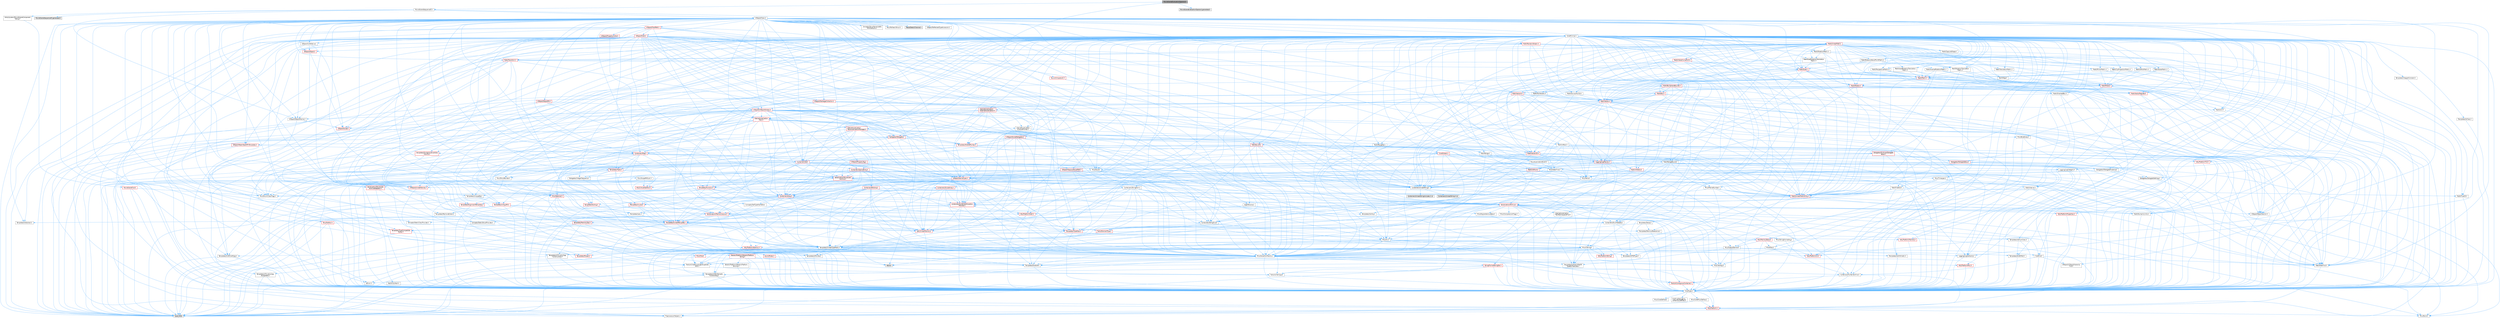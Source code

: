 digraph "MovieSceneEvaluationOperand.h"
{
 // INTERACTIVE_SVG=YES
 // LATEX_PDF_SIZE
  bgcolor="transparent";
  edge [fontname=Helvetica,fontsize=10,labelfontname=Helvetica,labelfontsize=10];
  node [fontname=Helvetica,fontsize=10,shape=box,height=0.2,width=0.4];
  Node1 [id="Node000001",label="MovieSceneEvaluationOperand.h",height=0.2,width=0.4,color="gray40", fillcolor="grey60", style="filled", fontcolor="black",tooltip=" "];
  Node1 -> Node2 [id="edge1_Node000001_Node000002",color="steelblue1",style="solid",tooltip=" "];
  Node2 [id="Node000002",label="MovieSceneSequenceID.h",height=0.2,width=0.4,color="grey40", fillcolor="white", style="filled",URL="$de/d78/MovieSceneSequenceID_8h.html",tooltip=" "];
  Node2 -> Node3 [id="edge2_Node000002_Node000003",color="steelblue1",style="solid",tooltip=" "];
  Node3 [id="Node000003",label="CoreMinimal.h",height=0.2,width=0.4,color="grey40", fillcolor="white", style="filled",URL="$d7/d67/CoreMinimal_8h.html",tooltip=" "];
  Node3 -> Node4 [id="edge3_Node000003_Node000004",color="steelblue1",style="solid",tooltip=" "];
  Node4 [id="Node000004",label="CoreTypes.h",height=0.2,width=0.4,color="grey40", fillcolor="white", style="filled",URL="$dc/dec/CoreTypes_8h.html",tooltip=" "];
  Node4 -> Node5 [id="edge4_Node000004_Node000005",color="steelblue1",style="solid",tooltip=" "];
  Node5 [id="Node000005",label="HAL/Platform.h",height=0.2,width=0.4,color="red", fillcolor="#FFF0F0", style="filled",URL="$d9/dd0/Platform_8h.html",tooltip=" "];
  Node5 -> Node6 [id="edge5_Node000005_Node000006",color="steelblue1",style="solid",tooltip=" "];
  Node6 [id="Node000006",label="Misc/Build.h",height=0.2,width=0.4,color="grey40", fillcolor="white", style="filled",URL="$d3/dbb/Build_8h.html",tooltip=" "];
  Node5 -> Node8 [id="edge6_Node000005_Node000008",color="steelblue1",style="solid",tooltip=" "];
  Node8 [id="Node000008",label="type_traits",height=0.2,width=0.4,color="grey60", fillcolor="#E0E0E0", style="filled",tooltip=" "];
  Node5 -> Node9 [id="edge7_Node000005_Node000009",color="steelblue1",style="solid",tooltip=" "];
  Node9 [id="Node000009",label="PreprocessorHelpers.h",height=0.2,width=0.4,color="grey40", fillcolor="white", style="filled",URL="$db/ddb/PreprocessorHelpers_8h.html",tooltip=" "];
  Node4 -> Node15 [id="edge8_Node000004_Node000015",color="steelblue1",style="solid",tooltip=" "];
  Node15 [id="Node000015",label="ProfilingDebugging\l/UMemoryDefines.h",height=0.2,width=0.4,color="grey40", fillcolor="white", style="filled",URL="$d2/da2/UMemoryDefines_8h.html",tooltip=" "];
  Node4 -> Node16 [id="edge9_Node000004_Node000016",color="steelblue1",style="solid",tooltip=" "];
  Node16 [id="Node000016",label="Misc/CoreMiscDefines.h",height=0.2,width=0.4,color="grey40", fillcolor="white", style="filled",URL="$da/d38/CoreMiscDefines_8h.html",tooltip=" "];
  Node16 -> Node5 [id="edge10_Node000016_Node000005",color="steelblue1",style="solid",tooltip=" "];
  Node16 -> Node9 [id="edge11_Node000016_Node000009",color="steelblue1",style="solid",tooltip=" "];
  Node4 -> Node17 [id="edge12_Node000004_Node000017",color="steelblue1",style="solid",tooltip=" "];
  Node17 [id="Node000017",label="Misc/CoreDefines.h",height=0.2,width=0.4,color="grey40", fillcolor="white", style="filled",URL="$d3/dd2/CoreDefines_8h.html",tooltip=" "];
  Node3 -> Node18 [id="edge13_Node000003_Node000018",color="steelblue1",style="solid",tooltip=" "];
  Node18 [id="Node000018",label="CoreFwd.h",height=0.2,width=0.4,color="grey40", fillcolor="white", style="filled",URL="$d1/d1e/CoreFwd_8h.html",tooltip=" "];
  Node18 -> Node4 [id="edge14_Node000018_Node000004",color="steelblue1",style="solid",tooltip=" "];
  Node18 -> Node19 [id="edge15_Node000018_Node000019",color="steelblue1",style="solid",tooltip=" "];
  Node19 [id="Node000019",label="Containers/ContainersFwd.h",height=0.2,width=0.4,color="grey40", fillcolor="white", style="filled",URL="$d4/d0a/ContainersFwd_8h.html",tooltip=" "];
  Node19 -> Node5 [id="edge16_Node000019_Node000005",color="steelblue1",style="solid",tooltip=" "];
  Node19 -> Node4 [id="edge17_Node000019_Node000004",color="steelblue1",style="solid",tooltip=" "];
  Node19 -> Node20 [id="edge18_Node000019_Node000020",color="steelblue1",style="solid",tooltip=" "];
  Node20 [id="Node000020",label="Traits/IsContiguousContainer.h",height=0.2,width=0.4,color="red", fillcolor="#FFF0F0", style="filled",URL="$d5/d3c/IsContiguousContainer_8h.html",tooltip=" "];
  Node20 -> Node4 [id="edge19_Node000020_Node000004",color="steelblue1",style="solid",tooltip=" "];
  Node18 -> Node23 [id="edge20_Node000018_Node000023",color="steelblue1",style="solid",tooltip=" "];
  Node23 [id="Node000023",label="Math/MathFwd.h",height=0.2,width=0.4,color="grey40", fillcolor="white", style="filled",URL="$d2/d10/MathFwd_8h.html",tooltip=" "];
  Node23 -> Node5 [id="edge21_Node000023_Node000005",color="steelblue1",style="solid",tooltip=" "];
  Node18 -> Node24 [id="edge22_Node000018_Node000024",color="steelblue1",style="solid",tooltip=" "];
  Node24 [id="Node000024",label="UObject/UObjectHierarchy\lFwd.h",height=0.2,width=0.4,color="grey40", fillcolor="white", style="filled",URL="$d3/d13/UObjectHierarchyFwd_8h.html",tooltip=" "];
  Node3 -> Node24 [id="edge23_Node000003_Node000024",color="steelblue1",style="solid",tooltip=" "];
  Node3 -> Node19 [id="edge24_Node000003_Node000019",color="steelblue1",style="solid",tooltip=" "];
  Node3 -> Node25 [id="edge25_Node000003_Node000025",color="steelblue1",style="solid",tooltip=" "];
  Node25 [id="Node000025",label="Misc/VarArgs.h",height=0.2,width=0.4,color="grey40", fillcolor="white", style="filled",URL="$d5/d6f/VarArgs_8h.html",tooltip=" "];
  Node25 -> Node4 [id="edge26_Node000025_Node000004",color="steelblue1",style="solid",tooltip=" "];
  Node3 -> Node26 [id="edge27_Node000003_Node000026",color="steelblue1",style="solid",tooltip=" "];
  Node26 [id="Node000026",label="Logging/LogVerbosity.h",height=0.2,width=0.4,color="grey40", fillcolor="white", style="filled",URL="$d2/d8f/LogVerbosity_8h.html",tooltip=" "];
  Node26 -> Node4 [id="edge28_Node000026_Node000004",color="steelblue1",style="solid",tooltip=" "];
  Node3 -> Node27 [id="edge29_Node000003_Node000027",color="steelblue1",style="solid",tooltip=" "];
  Node27 [id="Node000027",label="Misc/OutputDevice.h",height=0.2,width=0.4,color="grey40", fillcolor="white", style="filled",URL="$d7/d32/OutputDevice_8h.html",tooltip=" "];
  Node27 -> Node18 [id="edge30_Node000027_Node000018",color="steelblue1",style="solid",tooltip=" "];
  Node27 -> Node4 [id="edge31_Node000027_Node000004",color="steelblue1",style="solid",tooltip=" "];
  Node27 -> Node26 [id="edge32_Node000027_Node000026",color="steelblue1",style="solid",tooltip=" "];
  Node27 -> Node25 [id="edge33_Node000027_Node000025",color="steelblue1",style="solid",tooltip=" "];
  Node27 -> Node28 [id="edge34_Node000027_Node000028",color="steelblue1",style="solid",tooltip=" "];
  Node28 [id="Node000028",label="Templates/IsArrayOrRefOf\lTypeByPredicate.h",height=0.2,width=0.4,color="grey40", fillcolor="white", style="filled",URL="$d6/da1/IsArrayOrRefOfTypeByPredicate_8h.html",tooltip=" "];
  Node28 -> Node4 [id="edge35_Node000028_Node000004",color="steelblue1",style="solid",tooltip=" "];
  Node27 -> Node29 [id="edge36_Node000027_Node000029",color="steelblue1",style="solid",tooltip=" "];
  Node29 [id="Node000029",label="Templates/IsValidVariadic\lFunctionArg.h",height=0.2,width=0.4,color="grey40", fillcolor="white", style="filled",URL="$d0/dc8/IsValidVariadicFunctionArg_8h.html",tooltip=" "];
  Node29 -> Node4 [id="edge37_Node000029_Node000004",color="steelblue1",style="solid",tooltip=" "];
  Node29 -> Node30 [id="edge38_Node000029_Node000030",color="steelblue1",style="solid",tooltip=" "];
  Node30 [id="Node000030",label="IsEnum.h",height=0.2,width=0.4,color="grey40", fillcolor="white", style="filled",URL="$d4/de5/IsEnum_8h.html",tooltip=" "];
  Node29 -> Node8 [id="edge39_Node000029_Node000008",color="steelblue1",style="solid",tooltip=" "];
  Node27 -> Node31 [id="edge40_Node000027_Node000031",color="steelblue1",style="solid",tooltip=" "];
  Node31 [id="Node000031",label="Traits/IsCharEncodingCompatible\lWith.h",height=0.2,width=0.4,color="grey40", fillcolor="white", style="filled",URL="$df/dd1/IsCharEncodingCompatibleWith_8h.html",tooltip=" "];
  Node31 -> Node8 [id="edge41_Node000031_Node000008",color="steelblue1",style="solid",tooltip=" "];
  Node31 -> Node32 [id="edge42_Node000031_Node000032",color="steelblue1",style="solid",tooltip=" "];
  Node32 [id="Node000032",label="Traits/IsCharType.h",height=0.2,width=0.4,color="grey40", fillcolor="white", style="filled",URL="$db/d51/IsCharType_8h.html",tooltip=" "];
  Node32 -> Node4 [id="edge43_Node000032_Node000004",color="steelblue1",style="solid",tooltip=" "];
  Node3 -> Node33 [id="edge44_Node000003_Node000033",color="steelblue1",style="solid",tooltip=" "];
  Node33 [id="Node000033",label="HAL/PlatformCrt.h",height=0.2,width=0.4,color="red", fillcolor="#FFF0F0", style="filled",URL="$d8/d75/PlatformCrt_8h.html",tooltip=" "];
  Node3 -> Node43 [id="edge45_Node000003_Node000043",color="steelblue1",style="solid",tooltip=" "];
  Node43 [id="Node000043",label="HAL/PlatformMisc.h",height=0.2,width=0.4,color="red", fillcolor="#FFF0F0", style="filled",URL="$d0/df5/PlatformMisc_8h.html",tooltip=" "];
  Node43 -> Node4 [id="edge46_Node000043_Node000004",color="steelblue1",style="solid",tooltip=" "];
  Node3 -> Node62 [id="edge47_Node000003_Node000062",color="steelblue1",style="solid",tooltip=" "];
  Node62 [id="Node000062",label="Misc/AssertionMacros.h",height=0.2,width=0.4,color="grey40", fillcolor="white", style="filled",URL="$d0/dfa/AssertionMacros_8h.html",tooltip=" "];
  Node62 -> Node4 [id="edge48_Node000062_Node000004",color="steelblue1",style="solid",tooltip=" "];
  Node62 -> Node5 [id="edge49_Node000062_Node000005",color="steelblue1",style="solid",tooltip=" "];
  Node62 -> Node43 [id="edge50_Node000062_Node000043",color="steelblue1",style="solid",tooltip=" "];
  Node62 -> Node9 [id="edge51_Node000062_Node000009",color="steelblue1",style="solid",tooltip=" "];
  Node62 -> Node63 [id="edge52_Node000062_Node000063",color="steelblue1",style="solid",tooltip=" "];
  Node63 [id="Node000063",label="Templates/EnableIf.h",height=0.2,width=0.4,color="grey40", fillcolor="white", style="filled",URL="$d7/d60/EnableIf_8h.html",tooltip=" "];
  Node63 -> Node4 [id="edge53_Node000063_Node000004",color="steelblue1",style="solid",tooltip=" "];
  Node62 -> Node28 [id="edge54_Node000062_Node000028",color="steelblue1",style="solid",tooltip=" "];
  Node62 -> Node29 [id="edge55_Node000062_Node000029",color="steelblue1",style="solid",tooltip=" "];
  Node62 -> Node31 [id="edge56_Node000062_Node000031",color="steelblue1",style="solid",tooltip=" "];
  Node62 -> Node25 [id="edge57_Node000062_Node000025",color="steelblue1",style="solid",tooltip=" "];
  Node62 -> Node64 [id="edge58_Node000062_Node000064",color="steelblue1",style="solid",tooltip=" "];
  Node64 [id="Node000064",label="String/FormatStringSan.h",height=0.2,width=0.4,color="red", fillcolor="#FFF0F0", style="filled",URL="$d3/d8b/FormatStringSan_8h.html",tooltip=" "];
  Node64 -> Node8 [id="edge59_Node000064_Node000008",color="steelblue1",style="solid",tooltip=" "];
  Node64 -> Node4 [id="edge60_Node000064_Node000004",color="steelblue1",style="solid",tooltip=" "];
  Node64 -> Node29 [id="edge61_Node000064_Node000029",color="steelblue1",style="solid",tooltip=" "];
  Node64 -> Node32 [id="edge62_Node000064_Node000032",color="steelblue1",style="solid",tooltip=" "];
  Node64 -> Node19 [id="edge63_Node000064_Node000019",color="steelblue1",style="solid",tooltip=" "];
  Node62 -> Node70 [id="edge64_Node000062_Node000070",color="steelblue1",style="solid",tooltip=" "];
  Node70 [id="Node000070",label="atomic",height=0.2,width=0.4,color="grey60", fillcolor="#E0E0E0", style="filled",tooltip=" "];
  Node3 -> Node71 [id="edge65_Node000003_Node000071",color="steelblue1",style="solid",tooltip=" "];
  Node71 [id="Node000071",label="Templates/IsPointer.h",height=0.2,width=0.4,color="grey40", fillcolor="white", style="filled",URL="$d7/d05/IsPointer_8h.html",tooltip=" "];
  Node71 -> Node4 [id="edge66_Node000071_Node000004",color="steelblue1",style="solid",tooltip=" "];
  Node3 -> Node72 [id="edge67_Node000003_Node000072",color="steelblue1",style="solid",tooltip=" "];
  Node72 [id="Node000072",label="HAL/PlatformMemory.h",height=0.2,width=0.4,color="red", fillcolor="#FFF0F0", style="filled",URL="$de/d68/PlatformMemory_8h.html",tooltip=" "];
  Node72 -> Node4 [id="edge68_Node000072_Node000004",color="steelblue1",style="solid",tooltip=" "];
  Node3 -> Node55 [id="edge69_Node000003_Node000055",color="steelblue1",style="solid",tooltip=" "];
  Node55 [id="Node000055",label="HAL/PlatformAtomics.h",height=0.2,width=0.4,color="red", fillcolor="#FFF0F0", style="filled",URL="$d3/d36/PlatformAtomics_8h.html",tooltip=" "];
  Node55 -> Node4 [id="edge70_Node000055_Node000004",color="steelblue1",style="solid",tooltip=" "];
  Node3 -> Node77 [id="edge71_Node000003_Node000077",color="steelblue1",style="solid",tooltip=" "];
  Node77 [id="Node000077",label="Misc/Exec.h",height=0.2,width=0.4,color="grey40", fillcolor="white", style="filled",URL="$de/ddb/Exec_8h.html",tooltip=" "];
  Node77 -> Node4 [id="edge72_Node000077_Node000004",color="steelblue1",style="solid",tooltip=" "];
  Node77 -> Node62 [id="edge73_Node000077_Node000062",color="steelblue1",style="solid",tooltip=" "];
  Node3 -> Node78 [id="edge74_Node000003_Node000078",color="steelblue1",style="solid",tooltip=" "];
  Node78 [id="Node000078",label="HAL/MemoryBase.h",height=0.2,width=0.4,color="red", fillcolor="#FFF0F0", style="filled",URL="$d6/d9f/MemoryBase_8h.html",tooltip=" "];
  Node78 -> Node4 [id="edge75_Node000078_Node000004",color="steelblue1",style="solid",tooltip=" "];
  Node78 -> Node55 [id="edge76_Node000078_Node000055",color="steelblue1",style="solid",tooltip=" "];
  Node78 -> Node33 [id="edge77_Node000078_Node000033",color="steelblue1",style="solid",tooltip=" "];
  Node78 -> Node77 [id="edge78_Node000078_Node000077",color="steelblue1",style="solid",tooltip=" "];
  Node78 -> Node27 [id="edge79_Node000078_Node000027",color="steelblue1",style="solid",tooltip=" "];
  Node3 -> Node88 [id="edge80_Node000003_Node000088",color="steelblue1",style="solid",tooltip=" "];
  Node88 [id="Node000088",label="HAL/UnrealMemory.h",height=0.2,width=0.4,color="red", fillcolor="#FFF0F0", style="filled",URL="$d9/d96/UnrealMemory_8h.html",tooltip=" "];
  Node88 -> Node4 [id="edge81_Node000088_Node000004",color="steelblue1",style="solid",tooltip=" "];
  Node88 -> Node78 [id="edge82_Node000088_Node000078",color="steelblue1",style="solid",tooltip=" "];
  Node88 -> Node72 [id="edge83_Node000088_Node000072",color="steelblue1",style="solid",tooltip=" "];
  Node88 -> Node71 [id="edge84_Node000088_Node000071",color="steelblue1",style="solid",tooltip=" "];
  Node3 -> Node90 [id="edge85_Node000003_Node000090",color="steelblue1",style="solid",tooltip=" "];
  Node90 [id="Node000090",label="Templates/IsArithmetic.h",height=0.2,width=0.4,color="grey40", fillcolor="white", style="filled",URL="$d2/d5d/IsArithmetic_8h.html",tooltip=" "];
  Node90 -> Node4 [id="edge86_Node000090_Node000004",color="steelblue1",style="solid",tooltip=" "];
  Node3 -> Node84 [id="edge87_Node000003_Node000084",color="steelblue1",style="solid",tooltip=" "];
  Node84 [id="Node000084",label="Templates/AndOrNot.h",height=0.2,width=0.4,color="grey40", fillcolor="white", style="filled",URL="$db/d0a/AndOrNot_8h.html",tooltip=" "];
  Node84 -> Node4 [id="edge88_Node000084_Node000004",color="steelblue1",style="solid",tooltip=" "];
  Node3 -> Node91 [id="edge89_Node000003_Node000091",color="steelblue1",style="solid",tooltip=" "];
  Node91 [id="Node000091",label="Templates/IsPODType.h",height=0.2,width=0.4,color="grey40", fillcolor="white", style="filled",URL="$d7/db1/IsPODType_8h.html",tooltip=" "];
  Node91 -> Node4 [id="edge90_Node000091_Node000004",color="steelblue1",style="solid",tooltip=" "];
  Node3 -> Node92 [id="edge91_Node000003_Node000092",color="steelblue1",style="solid",tooltip=" "];
  Node92 [id="Node000092",label="Templates/IsUECoreType.h",height=0.2,width=0.4,color="grey40", fillcolor="white", style="filled",URL="$d1/db8/IsUECoreType_8h.html",tooltip=" "];
  Node92 -> Node4 [id="edge92_Node000092_Node000004",color="steelblue1",style="solid",tooltip=" "];
  Node92 -> Node8 [id="edge93_Node000092_Node000008",color="steelblue1",style="solid",tooltip=" "];
  Node3 -> Node85 [id="edge94_Node000003_Node000085",color="steelblue1",style="solid",tooltip=" "];
  Node85 [id="Node000085",label="Templates/IsTriviallyCopy\lConstructible.h",height=0.2,width=0.4,color="grey40", fillcolor="white", style="filled",URL="$d3/d78/IsTriviallyCopyConstructible_8h.html",tooltip=" "];
  Node85 -> Node4 [id="edge95_Node000085_Node000004",color="steelblue1",style="solid",tooltip=" "];
  Node85 -> Node8 [id="edge96_Node000085_Node000008",color="steelblue1",style="solid",tooltip=" "];
  Node3 -> Node93 [id="edge97_Node000003_Node000093",color="steelblue1",style="solid",tooltip=" "];
  Node93 [id="Node000093",label="Templates/UnrealTypeTraits.h",height=0.2,width=0.4,color="grey40", fillcolor="white", style="filled",URL="$d2/d2d/UnrealTypeTraits_8h.html",tooltip=" "];
  Node93 -> Node4 [id="edge98_Node000093_Node000004",color="steelblue1",style="solid",tooltip=" "];
  Node93 -> Node71 [id="edge99_Node000093_Node000071",color="steelblue1",style="solid",tooltip=" "];
  Node93 -> Node62 [id="edge100_Node000093_Node000062",color="steelblue1",style="solid",tooltip=" "];
  Node93 -> Node84 [id="edge101_Node000093_Node000084",color="steelblue1",style="solid",tooltip=" "];
  Node93 -> Node63 [id="edge102_Node000093_Node000063",color="steelblue1",style="solid",tooltip=" "];
  Node93 -> Node90 [id="edge103_Node000093_Node000090",color="steelblue1",style="solid",tooltip=" "];
  Node93 -> Node30 [id="edge104_Node000093_Node000030",color="steelblue1",style="solid",tooltip=" "];
  Node93 -> Node94 [id="edge105_Node000093_Node000094",color="steelblue1",style="solid",tooltip=" "];
  Node94 [id="Node000094",label="Templates/Models.h",height=0.2,width=0.4,color="red", fillcolor="#FFF0F0", style="filled",URL="$d3/d0c/Models_8h.html",tooltip=" "];
  Node93 -> Node91 [id="edge106_Node000093_Node000091",color="steelblue1",style="solid",tooltip=" "];
  Node93 -> Node92 [id="edge107_Node000093_Node000092",color="steelblue1",style="solid",tooltip=" "];
  Node93 -> Node85 [id="edge108_Node000093_Node000085",color="steelblue1",style="solid",tooltip=" "];
  Node3 -> Node63 [id="edge109_Node000003_Node000063",color="steelblue1",style="solid",tooltip=" "];
  Node3 -> Node95 [id="edge110_Node000003_Node000095",color="steelblue1",style="solid",tooltip=" "];
  Node95 [id="Node000095",label="Templates/RemoveReference.h",height=0.2,width=0.4,color="grey40", fillcolor="white", style="filled",URL="$da/dbe/RemoveReference_8h.html",tooltip=" "];
  Node95 -> Node4 [id="edge111_Node000095_Node000004",color="steelblue1",style="solid",tooltip=" "];
  Node3 -> Node96 [id="edge112_Node000003_Node000096",color="steelblue1",style="solid",tooltip=" "];
  Node96 [id="Node000096",label="Templates/IntegralConstant.h",height=0.2,width=0.4,color="grey40", fillcolor="white", style="filled",URL="$db/d1b/IntegralConstant_8h.html",tooltip=" "];
  Node96 -> Node4 [id="edge113_Node000096_Node000004",color="steelblue1",style="solid",tooltip=" "];
  Node3 -> Node97 [id="edge114_Node000003_Node000097",color="steelblue1",style="solid",tooltip=" "];
  Node97 [id="Node000097",label="Templates/IsClass.h",height=0.2,width=0.4,color="grey40", fillcolor="white", style="filled",URL="$db/dcb/IsClass_8h.html",tooltip=" "];
  Node97 -> Node4 [id="edge115_Node000097_Node000004",color="steelblue1",style="solid",tooltip=" "];
  Node3 -> Node98 [id="edge116_Node000003_Node000098",color="steelblue1",style="solid",tooltip=" "];
  Node98 [id="Node000098",label="Templates/TypeCompatible\lBytes.h",height=0.2,width=0.4,color="red", fillcolor="#FFF0F0", style="filled",URL="$df/d0a/TypeCompatibleBytes_8h.html",tooltip=" "];
  Node98 -> Node4 [id="edge117_Node000098_Node000004",color="steelblue1",style="solid",tooltip=" "];
  Node98 -> Node8 [id="edge118_Node000098_Node000008",color="steelblue1",style="solid",tooltip=" "];
  Node3 -> Node20 [id="edge119_Node000003_Node000020",color="steelblue1",style="solid",tooltip=" "];
  Node3 -> Node99 [id="edge120_Node000003_Node000099",color="steelblue1",style="solid",tooltip=" "];
  Node99 [id="Node000099",label="Templates/UnrealTemplate.h",height=0.2,width=0.4,color="red", fillcolor="#FFF0F0", style="filled",URL="$d4/d24/UnrealTemplate_8h.html",tooltip=" "];
  Node99 -> Node4 [id="edge121_Node000099_Node000004",color="steelblue1",style="solid",tooltip=" "];
  Node99 -> Node71 [id="edge122_Node000099_Node000071",color="steelblue1",style="solid",tooltip=" "];
  Node99 -> Node88 [id="edge123_Node000099_Node000088",color="steelblue1",style="solid",tooltip=" "];
  Node99 -> Node93 [id="edge124_Node000099_Node000093",color="steelblue1",style="solid",tooltip=" "];
  Node99 -> Node95 [id="edge125_Node000099_Node000095",color="steelblue1",style="solid",tooltip=" "];
  Node99 -> Node98 [id="edge126_Node000099_Node000098",color="steelblue1",style="solid",tooltip=" "];
  Node99 -> Node20 [id="edge127_Node000099_Node000020",color="steelblue1",style="solid",tooltip=" "];
  Node99 -> Node8 [id="edge128_Node000099_Node000008",color="steelblue1",style="solid",tooltip=" "];
  Node3 -> Node48 [id="edge129_Node000003_Node000048",color="steelblue1",style="solid",tooltip=" "];
  Node48 [id="Node000048",label="Math/NumericLimits.h",height=0.2,width=0.4,color="grey40", fillcolor="white", style="filled",URL="$df/d1b/NumericLimits_8h.html",tooltip=" "];
  Node48 -> Node4 [id="edge130_Node000048_Node000004",color="steelblue1",style="solid",tooltip=" "];
  Node3 -> Node103 [id="edge131_Node000003_Node000103",color="steelblue1",style="solid",tooltip=" "];
  Node103 [id="Node000103",label="HAL/PlatformMath.h",height=0.2,width=0.4,color="red", fillcolor="#FFF0F0", style="filled",URL="$dc/d53/PlatformMath_8h.html",tooltip=" "];
  Node103 -> Node4 [id="edge132_Node000103_Node000004",color="steelblue1",style="solid",tooltip=" "];
  Node3 -> Node86 [id="edge133_Node000003_Node000086",color="steelblue1",style="solid",tooltip=" "];
  Node86 [id="Node000086",label="Templates/IsTriviallyCopy\lAssignable.h",height=0.2,width=0.4,color="grey40", fillcolor="white", style="filled",URL="$d2/df2/IsTriviallyCopyAssignable_8h.html",tooltip=" "];
  Node86 -> Node4 [id="edge134_Node000086_Node000004",color="steelblue1",style="solid",tooltip=" "];
  Node86 -> Node8 [id="edge135_Node000086_Node000008",color="steelblue1",style="solid",tooltip=" "];
  Node3 -> Node111 [id="edge136_Node000003_Node000111",color="steelblue1",style="solid",tooltip=" "];
  Node111 [id="Node000111",label="Templates/MemoryOps.h",height=0.2,width=0.4,color="red", fillcolor="#FFF0F0", style="filled",URL="$db/dea/MemoryOps_8h.html",tooltip=" "];
  Node111 -> Node4 [id="edge137_Node000111_Node000004",color="steelblue1",style="solid",tooltip=" "];
  Node111 -> Node88 [id="edge138_Node000111_Node000088",color="steelblue1",style="solid",tooltip=" "];
  Node111 -> Node86 [id="edge139_Node000111_Node000086",color="steelblue1",style="solid",tooltip=" "];
  Node111 -> Node85 [id="edge140_Node000111_Node000085",color="steelblue1",style="solid",tooltip=" "];
  Node111 -> Node93 [id="edge141_Node000111_Node000093",color="steelblue1",style="solid",tooltip=" "];
  Node111 -> Node8 [id="edge142_Node000111_Node000008",color="steelblue1",style="solid",tooltip=" "];
  Node3 -> Node112 [id="edge143_Node000003_Node000112",color="steelblue1",style="solid",tooltip=" "];
  Node112 [id="Node000112",label="Containers/ContainerAllocation\lPolicies.h",height=0.2,width=0.4,color="red", fillcolor="#FFF0F0", style="filled",URL="$d7/dff/ContainerAllocationPolicies_8h.html",tooltip=" "];
  Node112 -> Node4 [id="edge144_Node000112_Node000004",color="steelblue1",style="solid",tooltip=" "];
  Node112 -> Node112 [id="edge145_Node000112_Node000112",color="steelblue1",style="solid",tooltip=" "];
  Node112 -> Node103 [id="edge146_Node000112_Node000103",color="steelblue1",style="solid",tooltip=" "];
  Node112 -> Node88 [id="edge147_Node000112_Node000088",color="steelblue1",style="solid",tooltip=" "];
  Node112 -> Node48 [id="edge148_Node000112_Node000048",color="steelblue1",style="solid",tooltip=" "];
  Node112 -> Node62 [id="edge149_Node000112_Node000062",color="steelblue1",style="solid",tooltip=" "];
  Node112 -> Node111 [id="edge150_Node000112_Node000111",color="steelblue1",style="solid",tooltip=" "];
  Node112 -> Node98 [id="edge151_Node000112_Node000098",color="steelblue1",style="solid",tooltip=" "];
  Node112 -> Node8 [id="edge152_Node000112_Node000008",color="steelblue1",style="solid",tooltip=" "];
  Node3 -> Node115 [id="edge153_Node000003_Node000115",color="steelblue1",style="solid",tooltip=" "];
  Node115 [id="Node000115",label="Templates/IsEnumClass.h",height=0.2,width=0.4,color="grey40", fillcolor="white", style="filled",URL="$d7/d15/IsEnumClass_8h.html",tooltip=" "];
  Node115 -> Node4 [id="edge154_Node000115_Node000004",color="steelblue1",style="solid",tooltip=" "];
  Node115 -> Node84 [id="edge155_Node000115_Node000084",color="steelblue1",style="solid",tooltip=" "];
  Node3 -> Node116 [id="edge156_Node000003_Node000116",color="steelblue1",style="solid",tooltip=" "];
  Node116 [id="Node000116",label="HAL/PlatformProperties.h",height=0.2,width=0.4,color="red", fillcolor="#FFF0F0", style="filled",URL="$d9/db0/PlatformProperties_8h.html",tooltip=" "];
  Node116 -> Node4 [id="edge157_Node000116_Node000004",color="steelblue1",style="solid",tooltip=" "];
  Node3 -> Node119 [id="edge158_Node000003_Node000119",color="steelblue1",style="solid",tooltip=" "];
  Node119 [id="Node000119",label="Misc/EngineVersionBase.h",height=0.2,width=0.4,color="grey40", fillcolor="white", style="filled",URL="$d5/d2b/EngineVersionBase_8h.html",tooltip=" "];
  Node119 -> Node4 [id="edge159_Node000119_Node000004",color="steelblue1",style="solid",tooltip=" "];
  Node3 -> Node120 [id="edge160_Node000003_Node000120",color="steelblue1",style="solid",tooltip=" "];
  Node120 [id="Node000120",label="Internationalization\l/TextNamespaceFwd.h",height=0.2,width=0.4,color="grey40", fillcolor="white", style="filled",URL="$d8/d97/TextNamespaceFwd_8h.html",tooltip=" "];
  Node120 -> Node4 [id="edge161_Node000120_Node000004",color="steelblue1",style="solid",tooltip=" "];
  Node3 -> Node121 [id="edge162_Node000003_Node000121",color="steelblue1",style="solid",tooltip=" "];
  Node121 [id="Node000121",label="Serialization/Archive.h",height=0.2,width=0.4,color="red", fillcolor="#FFF0F0", style="filled",URL="$d7/d3b/Archive_8h.html",tooltip=" "];
  Node121 -> Node18 [id="edge163_Node000121_Node000018",color="steelblue1",style="solid",tooltip=" "];
  Node121 -> Node4 [id="edge164_Node000121_Node000004",color="steelblue1",style="solid",tooltip=" "];
  Node121 -> Node116 [id="edge165_Node000121_Node000116",color="steelblue1",style="solid",tooltip=" "];
  Node121 -> Node120 [id="edge166_Node000121_Node000120",color="steelblue1",style="solid",tooltip=" "];
  Node121 -> Node23 [id="edge167_Node000121_Node000023",color="steelblue1",style="solid",tooltip=" "];
  Node121 -> Node62 [id="edge168_Node000121_Node000062",color="steelblue1",style="solid",tooltip=" "];
  Node121 -> Node6 [id="edge169_Node000121_Node000006",color="steelblue1",style="solid",tooltip=" "];
  Node121 -> Node49 [id="edge170_Node000121_Node000049",color="steelblue1",style="solid",tooltip=" "];
  Node49 [id="Node000049",label="Misc/CompressionFlags.h",height=0.2,width=0.4,color="grey40", fillcolor="white", style="filled",URL="$d9/d76/CompressionFlags_8h.html",tooltip=" "];
  Node121 -> Node119 [id="edge171_Node000121_Node000119",color="steelblue1",style="solid",tooltip=" "];
  Node121 -> Node25 [id="edge172_Node000121_Node000025",color="steelblue1",style="solid",tooltip=" "];
  Node121 -> Node63 [id="edge173_Node000121_Node000063",color="steelblue1",style="solid",tooltip=" "];
  Node121 -> Node28 [id="edge174_Node000121_Node000028",color="steelblue1",style="solid",tooltip=" "];
  Node121 -> Node115 [id="edge175_Node000121_Node000115",color="steelblue1",style="solid",tooltip=" "];
  Node121 -> Node29 [id="edge176_Node000121_Node000029",color="steelblue1",style="solid",tooltip=" "];
  Node121 -> Node99 [id="edge177_Node000121_Node000099",color="steelblue1",style="solid",tooltip=" "];
  Node121 -> Node31 [id="edge178_Node000121_Node000031",color="steelblue1",style="solid",tooltip=" "];
  Node121 -> Node124 [id="edge179_Node000121_Node000124",color="steelblue1",style="solid",tooltip=" "];
  Node124 [id="Node000124",label="UObject/ObjectVersion.h",height=0.2,width=0.4,color="grey40", fillcolor="white", style="filled",URL="$da/d63/ObjectVersion_8h.html",tooltip=" "];
  Node124 -> Node4 [id="edge180_Node000124_Node000004",color="steelblue1",style="solid",tooltip=" "];
  Node3 -> Node125 [id="edge181_Node000003_Node000125",color="steelblue1",style="solid",tooltip=" "];
  Node125 [id="Node000125",label="Templates/Less.h",height=0.2,width=0.4,color="grey40", fillcolor="white", style="filled",URL="$de/dc8/Less_8h.html",tooltip=" "];
  Node125 -> Node4 [id="edge182_Node000125_Node000004",color="steelblue1",style="solid",tooltip=" "];
  Node125 -> Node99 [id="edge183_Node000125_Node000099",color="steelblue1",style="solid",tooltip=" "];
  Node3 -> Node126 [id="edge184_Node000003_Node000126",color="steelblue1",style="solid",tooltip=" "];
  Node126 [id="Node000126",label="Templates/Sorting.h",height=0.2,width=0.4,color="red", fillcolor="#FFF0F0", style="filled",URL="$d3/d9e/Sorting_8h.html",tooltip=" "];
  Node126 -> Node4 [id="edge185_Node000126_Node000004",color="steelblue1",style="solid",tooltip=" "];
  Node126 -> Node103 [id="edge186_Node000126_Node000103",color="steelblue1",style="solid",tooltip=" "];
  Node126 -> Node125 [id="edge187_Node000126_Node000125",color="steelblue1",style="solid",tooltip=" "];
  Node3 -> Node137 [id="edge188_Node000003_Node000137",color="steelblue1",style="solid",tooltip=" "];
  Node137 [id="Node000137",label="Misc/Char.h",height=0.2,width=0.4,color="red", fillcolor="#FFF0F0", style="filled",URL="$d0/d58/Char_8h.html",tooltip=" "];
  Node137 -> Node4 [id="edge189_Node000137_Node000004",color="steelblue1",style="solid",tooltip=" "];
  Node137 -> Node8 [id="edge190_Node000137_Node000008",color="steelblue1",style="solid",tooltip=" "];
  Node3 -> Node140 [id="edge191_Node000003_Node000140",color="steelblue1",style="solid",tooltip=" "];
  Node140 [id="Node000140",label="GenericPlatform/GenericPlatform\lStricmp.h",height=0.2,width=0.4,color="grey40", fillcolor="white", style="filled",URL="$d2/d86/GenericPlatformStricmp_8h.html",tooltip=" "];
  Node140 -> Node4 [id="edge192_Node000140_Node000004",color="steelblue1",style="solid",tooltip=" "];
  Node3 -> Node141 [id="edge193_Node000003_Node000141",color="steelblue1",style="solid",tooltip=" "];
  Node141 [id="Node000141",label="GenericPlatform/GenericPlatform\lString.h",height=0.2,width=0.4,color="red", fillcolor="#FFF0F0", style="filled",URL="$dd/d20/GenericPlatformString_8h.html",tooltip=" "];
  Node141 -> Node4 [id="edge194_Node000141_Node000004",color="steelblue1",style="solid",tooltip=" "];
  Node141 -> Node140 [id="edge195_Node000141_Node000140",color="steelblue1",style="solid",tooltip=" "];
  Node141 -> Node63 [id="edge196_Node000141_Node000063",color="steelblue1",style="solid",tooltip=" "];
  Node141 -> Node31 [id="edge197_Node000141_Node000031",color="steelblue1",style="solid",tooltip=" "];
  Node141 -> Node32 [id="edge198_Node000141_Node000032",color="steelblue1",style="solid",tooltip=" "];
  Node141 -> Node8 [id="edge199_Node000141_Node000008",color="steelblue1",style="solid",tooltip=" "];
  Node3 -> Node74 [id="edge200_Node000003_Node000074",color="steelblue1",style="solid",tooltip=" "];
  Node74 [id="Node000074",label="HAL/PlatformString.h",height=0.2,width=0.4,color="red", fillcolor="#FFF0F0", style="filled",URL="$db/db5/PlatformString_8h.html",tooltip=" "];
  Node74 -> Node4 [id="edge201_Node000074_Node000004",color="steelblue1",style="solid",tooltip=" "];
  Node3 -> Node144 [id="edge202_Node000003_Node000144",color="steelblue1",style="solid",tooltip=" "];
  Node144 [id="Node000144",label="Misc/CString.h",height=0.2,width=0.4,color="grey40", fillcolor="white", style="filled",URL="$d2/d49/CString_8h.html",tooltip=" "];
  Node144 -> Node4 [id="edge203_Node000144_Node000004",color="steelblue1",style="solid",tooltip=" "];
  Node144 -> Node33 [id="edge204_Node000144_Node000033",color="steelblue1",style="solid",tooltip=" "];
  Node144 -> Node74 [id="edge205_Node000144_Node000074",color="steelblue1",style="solid",tooltip=" "];
  Node144 -> Node62 [id="edge206_Node000144_Node000062",color="steelblue1",style="solid",tooltip=" "];
  Node144 -> Node137 [id="edge207_Node000144_Node000137",color="steelblue1",style="solid",tooltip=" "];
  Node144 -> Node25 [id="edge208_Node000144_Node000025",color="steelblue1",style="solid",tooltip=" "];
  Node144 -> Node28 [id="edge209_Node000144_Node000028",color="steelblue1",style="solid",tooltip=" "];
  Node144 -> Node29 [id="edge210_Node000144_Node000029",color="steelblue1",style="solid",tooltip=" "];
  Node144 -> Node31 [id="edge211_Node000144_Node000031",color="steelblue1",style="solid",tooltip=" "];
  Node3 -> Node145 [id="edge212_Node000003_Node000145",color="steelblue1",style="solid",tooltip=" "];
  Node145 [id="Node000145",label="Misc/Crc.h",height=0.2,width=0.4,color="grey40", fillcolor="white", style="filled",URL="$d4/dd2/Crc_8h.html",tooltip=" "];
  Node145 -> Node4 [id="edge213_Node000145_Node000004",color="steelblue1",style="solid",tooltip=" "];
  Node145 -> Node74 [id="edge214_Node000145_Node000074",color="steelblue1",style="solid",tooltip=" "];
  Node145 -> Node62 [id="edge215_Node000145_Node000062",color="steelblue1",style="solid",tooltip=" "];
  Node145 -> Node144 [id="edge216_Node000145_Node000144",color="steelblue1",style="solid",tooltip=" "];
  Node145 -> Node137 [id="edge217_Node000145_Node000137",color="steelblue1",style="solid",tooltip=" "];
  Node145 -> Node93 [id="edge218_Node000145_Node000093",color="steelblue1",style="solid",tooltip=" "];
  Node145 -> Node32 [id="edge219_Node000145_Node000032",color="steelblue1",style="solid",tooltip=" "];
  Node3 -> Node136 [id="edge220_Node000003_Node000136",color="steelblue1",style="solid",tooltip=" "];
  Node136 [id="Node000136",label="Math/UnrealMathUtility.h",height=0.2,width=0.4,color="red", fillcolor="#FFF0F0", style="filled",URL="$db/db8/UnrealMathUtility_8h.html",tooltip=" "];
  Node136 -> Node4 [id="edge221_Node000136_Node000004",color="steelblue1",style="solid",tooltip=" "];
  Node136 -> Node62 [id="edge222_Node000136_Node000062",color="steelblue1",style="solid",tooltip=" "];
  Node136 -> Node103 [id="edge223_Node000136_Node000103",color="steelblue1",style="solid",tooltip=" "];
  Node136 -> Node23 [id="edge224_Node000136_Node000023",color="steelblue1",style="solid",tooltip=" "];
  Node3 -> Node146 [id="edge225_Node000003_Node000146",color="steelblue1",style="solid",tooltip=" "];
  Node146 [id="Node000146",label="Containers/UnrealString.h",height=0.2,width=0.4,color="grey40", fillcolor="white", style="filled",URL="$d5/dba/UnrealString_8h.html",tooltip=" "];
  Node146 -> Node147 [id="edge226_Node000146_Node000147",color="steelblue1",style="solid",tooltip=" "];
  Node147 [id="Node000147",label="Containers/UnrealStringIncludes.h.inl",height=0.2,width=0.4,color="grey60", fillcolor="#E0E0E0", style="filled",tooltip=" "];
  Node146 -> Node148 [id="edge227_Node000146_Node000148",color="steelblue1",style="solid",tooltip=" "];
  Node148 [id="Node000148",label="Containers/UnrealString.h.inl",height=0.2,width=0.4,color="grey60", fillcolor="#E0E0E0", style="filled",tooltip=" "];
  Node146 -> Node149 [id="edge228_Node000146_Node000149",color="steelblue1",style="solid",tooltip=" "];
  Node149 [id="Node000149",label="Misc/StringFormatArg.h",height=0.2,width=0.4,color="grey40", fillcolor="white", style="filled",URL="$d2/d16/StringFormatArg_8h.html",tooltip=" "];
  Node149 -> Node19 [id="edge229_Node000149_Node000019",color="steelblue1",style="solid",tooltip=" "];
  Node3 -> Node150 [id="edge230_Node000003_Node000150",color="steelblue1",style="solid",tooltip=" "];
  Node150 [id="Node000150",label="Containers/Array.h",height=0.2,width=0.4,color="red", fillcolor="#FFF0F0", style="filled",URL="$df/dd0/Array_8h.html",tooltip=" "];
  Node150 -> Node4 [id="edge231_Node000150_Node000004",color="steelblue1",style="solid",tooltip=" "];
  Node150 -> Node62 [id="edge232_Node000150_Node000062",color="steelblue1",style="solid",tooltip=" "];
  Node150 -> Node88 [id="edge233_Node000150_Node000088",color="steelblue1",style="solid",tooltip=" "];
  Node150 -> Node93 [id="edge234_Node000150_Node000093",color="steelblue1",style="solid",tooltip=" "];
  Node150 -> Node99 [id="edge235_Node000150_Node000099",color="steelblue1",style="solid",tooltip=" "];
  Node150 -> Node112 [id="edge236_Node000150_Node000112",color="steelblue1",style="solid",tooltip=" "];
  Node150 -> Node121 [id="edge237_Node000150_Node000121",color="steelblue1",style="solid",tooltip=" "];
  Node150 -> Node171 [id="edge238_Node000150_Node000171",color="steelblue1",style="solid",tooltip=" "];
  Node171 [id="Node000171",label="Concepts/GetTypeHashable.h",height=0.2,width=0.4,color="grey40", fillcolor="white", style="filled",URL="$d3/da2/GetTypeHashable_8h.html",tooltip=" "];
  Node171 -> Node4 [id="edge239_Node000171_Node000004",color="steelblue1",style="solid",tooltip=" "];
  Node171 -> Node162 [id="edge240_Node000171_Node000162",color="steelblue1",style="solid",tooltip=" "];
  Node162 [id="Node000162",label="Templates/TypeHash.h",height=0.2,width=0.4,color="red", fillcolor="#FFF0F0", style="filled",URL="$d1/d62/TypeHash_8h.html",tooltip=" "];
  Node162 -> Node4 [id="edge241_Node000162_Node000004",color="steelblue1",style="solid",tooltip=" "];
  Node162 -> Node145 [id="edge242_Node000162_Node000145",color="steelblue1",style="solid",tooltip=" "];
  Node162 -> Node8 [id="edge243_Node000162_Node000008",color="steelblue1",style="solid",tooltip=" "];
  Node150 -> Node129 [id="edge244_Node000150_Node000129",color="steelblue1",style="solid",tooltip=" "];
  Node129 [id="Node000129",label="Templates/Invoke.h",height=0.2,width=0.4,color="red", fillcolor="#FFF0F0", style="filled",URL="$d7/deb/Invoke_8h.html",tooltip=" "];
  Node129 -> Node4 [id="edge245_Node000129_Node000004",color="steelblue1",style="solid",tooltip=" "];
  Node129 -> Node99 [id="edge246_Node000129_Node000099",color="steelblue1",style="solid",tooltip=" "];
  Node129 -> Node8 [id="edge247_Node000129_Node000008",color="steelblue1",style="solid",tooltip=" "];
  Node150 -> Node125 [id="edge248_Node000150_Node000125",color="steelblue1",style="solid",tooltip=" "];
  Node150 -> Node126 [id="edge249_Node000150_Node000126",color="steelblue1",style="solid",tooltip=" "];
  Node150 -> Node173 [id="edge250_Node000150_Node000173",color="steelblue1",style="solid",tooltip=" "];
  Node173 [id="Node000173",label="Templates/AlignmentTemplates.h",height=0.2,width=0.4,color="red", fillcolor="#FFF0F0", style="filled",URL="$dd/d32/AlignmentTemplates_8h.html",tooltip=" "];
  Node173 -> Node4 [id="edge251_Node000173_Node000004",color="steelblue1",style="solid",tooltip=" "];
  Node173 -> Node71 [id="edge252_Node000173_Node000071",color="steelblue1",style="solid",tooltip=" "];
  Node150 -> Node46 [id="edge253_Node000150_Node000046",color="steelblue1",style="solid",tooltip=" "];
  Node46 [id="Node000046",label="Traits/ElementType.h",height=0.2,width=0.4,color="red", fillcolor="#FFF0F0", style="filled",URL="$d5/d4f/ElementType_8h.html",tooltip=" "];
  Node46 -> Node5 [id="edge254_Node000046_Node000005",color="steelblue1",style="solid",tooltip=" "];
  Node46 -> Node8 [id="edge255_Node000046_Node000008",color="steelblue1",style="solid",tooltip=" "];
  Node150 -> Node8 [id="edge256_Node000150_Node000008",color="steelblue1",style="solid",tooltip=" "];
  Node3 -> Node174 [id="edge257_Node000003_Node000174",color="steelblue1",style="solid",tooltip=" "];
  Node174 [id="Node000174",label="Misc/FrameNumber.h",height=0.2,width=0.4,color="grey40", fillcolor="white", style="filled",URL="$dd/dbd/FrameNumber_8h.html",tooltip=" "];
  Node174 -> Node4 [id="edge258_Node000174_Node000004",color="steelblue1",style="solid",tooltip=" "];
  Node174 -> Node48 [id="edge259_Node000174_Node000048",color="steelblue1",style="solid",tooltip=" "];
  Node174 -> Node136 [id="edge260_Node000174_Node000136",color="steelblue1",style="solid",tooltip=" "];
  Node174 -> Node63 [id="edge261_Node000174_Node000063",color="steelblue1",style="solid",tooltip=" "];
  Node174 -> Node93 [id="edge262_Node000174_Node000093",color="steelblue1",style="solid",tooltip=" "];
  Node3 -> Node175 [id="edge263_Node000003_Node000175",color="steelblue1",style="solid",tooltip=" "];
  Node175 [id="Node000175",label="Misc/Timespan.h",height=0.2,width=0.4,color="grey40", fillcolor="white", style="filled",URL="$da/dd9/Timespan_8h.html",tooltip=" "];
  Node175 -> Node4 [id="edge264_Node000175_Node000004",color="steelblue1",style="solid",tooltip=" "];
  Node175 -> Node176 [id="edge265_Node000175_Node000176",color="steelblue1",style="solid",tooltip=" "];
  Node176 [id="Node000176",label="Math/Interval.h",height=0.2,width=0.4,color="grey40", fillcolor="white", style="filled",URL="$d1/d55/Interval_8h.html",tooltip=" "];
  Node176 -> Node4 [id="edge266_Node000176_Node000004",color="steelblue1",style="solid",tooltip=" "];
  Node176 -> Node90 [id="edge267_Node000176_Node000090",color="steelblue1",style="solid",tooltip=" "];
  Node176 -> Node93 [id="edge268_Node000176_Node000093",color="steelblue1",style="solid",tooltip=" "];
  Node176 -> Node48 [id="edge269_Node000176_Node000048",color="steelblue1",style="solid",tooltip=" "];
  Node176 -> Node136 [id="edge270_Node000176_Node000136",color="steelblue1",style="solid",tooltip=" "];
  Node175 -> Node136 [id="edge271_Node000175_Node000136",color="steelblue1",style="solid",tooltip=" "];
  Node175 -> Node62 [id="edge272_Node000175_Node000062",color="steelblue1",style="solid",tooltip=" "];
  Node3 -> Node177 [id="edge273_Node000003_Node000177",color="steelblue1",style="solid",tooltip=" "];
  Node177 [id="Node000177",label="Containers/StringConv.h",height=0.2,width=0.4,color="grey40", fillcolor="white", style="filled",URL="$d3/ddf/StringConv_8h.html",tooltip=" "];
  Node177 -> Node4 [id="edge274_Node000177_Node000004",color="steelblue1",style="solid",tooltip=" "];
  Node177 -> Node62 [id="edge275_Node000177_Node000062",color="steelblue1",style="solid",tooltip=" "];
  Node177 -> Node112 [id="edge276_Node000177_Node000112",color="steelblue1",style="solid",tooltip=" "];
  Node177 -> Node150 [id="edge277_Node000177_Node000150",color="steelblue1",style="solid",tooltip=" "];
  Node177 -> Node144 [id="edge278_Node000177_Node000144",color="steelblue1",style="solid",tooltip=" "];
  Node177 -> Node178 [id="edge279_Node000177_Node000178",color="steelblue1",style="solid",tooltip=" "];
  Node178 [id="Node000178",label="Templates/IsArray.h",height=0.2,width=0.4,color="grey40", fillcolor="white", style="filled",URL="$d8/d8d/IsArray_8h.html",tooltip=" "];
  Node178 -> Node4 [id="edge280_Node000178_Node000004",color="steelblue1",style="solid",tooltip=" "];
  Node177 -> Node99 [id="edge281_Node000177_Node000099",color="steelblue1",style="solid",tooltip=" "];
  Node177 -> Node93 [id="edge282_Node000177_Node000093",color="steelblue1",style="solid",tooltip=" "];
  Node177 -> Node46 [id="edge283_Node000177_Node000046",color="steelblue1",style="solid",tooltip=" "];
  Node177 -> Node31 [id="edge284_Node000177_Node000031",color="steelblue1",style="solid",tooltip=" "];
  Node177 -> Node20 [id="edge285_Node000177_Node000020",color="steelblue1",style="solid",tooltip=" "];
  Node177 -> Node8 [id="edge286_Node000177_Node000008",color="steelblue1",style="solid",tooltip=" "];
  Node3 -> Node179 [id="edge287_Node000003_Node000179",color="steelblue1",style="solid",tooltip=" "];
  Node179 [id="Node000179",label="UObject/UnrealNames.h",height=0.2,width=0.4,color="red", fillcolor="#FFF0F0", style="filled",URL="$d8/db1/UnrealNames_8h.html",tooltip=" "];
  Node179 -> Node4 [id="edge288_Node000179_Node000004",color="steelblue1",style="solid",tooltip=" "];
  Node3 -> Node181 [id="edge289_Node000003_Node000181",color="steelblue1",style="solid",tooltip=" "];
  Node181 [id="Node000181",label="UObject/NameTypes.h",height=0.2,width=0.4,color="red", fillcolor="#FFF0F0", style="filled",URL="$d6/d35/NameTypes_8h.html",tooltip=" "];
  Node181 -> Node4 [id="edge290_Node000181_Node000004",color="steelblue1",style="solid",tooltip=" "];
  Node181 -> Node62 [id="edge291_Node000181_Node000062",color="steelblue1",style="solid",tooltip=" "];
  Node181 -> Node88 [id="edge292_Node000181_Node000088",color="steelblue1",style="solid",tooltip=" "];
  Node181 -> Node93 [id="edge293_Node000181_Node000093",color="steelblue1",style="solid",tooltip=" "];
  Node181 -> Node99 [id="edge294_Node000181_Node000099",color="steelblue1",style="solid",tooltip=" "];
  Node181 -> Node146 [id="edge295_Node000181_Node000146",color="steelblue1",style="solid",tooltip=" "];
  Node181 -> Node182 [id="edge296_Node000181_Node000182",color="steelblue1",style="solid",tooltip=" "];
  Node182 [id="Node000182",label="HAL/CriticalSection.h",height=0.2,width=0.4,color="red", fillcolor="#FFF0F0", style="filled",URL="$d6/d90/CriticalSection_8h.html",tooltip=" "];
  Node181 -> Node177 [id="edge297_Node000181_Node000177",color="steelblue1",style="solid",tooltip=" "];
  Node181 -> Node45 [id="edge298_Node000181_Node000045",color="steelblue1",style="solid",tooltip=" "];
  Node45 [id="Node000045",label="Containers/StringFwd.h",height=0.2,width=0.4,color="grey40", fillcolor="white", style="filled",URL="$df/d37/StringFwd_8h.html",tooltip=" "];
  Node45 -> Node4 [id="edge299_Node000045_Node000004",color="steelblue1",style="solid",tooltip=" "];
  Node45 -> Node46 [id="edge300_Node000045_Node000046",color="steelblue1",style="solid",tooltip=" "];
  Node45 -> Node20 [id="edge301_Node000045_Node000020",color="steelblue1",style="solid",tooltip=" "];
  Node181 -> Node179 [id="edge302_Node000181_Node000179",color="steelblue1",style="solid",tooltip=" "];
  Node181 -> Node158 [id="edge303_Node000181_Node000158",color="steelblue1",style="solid",tooltip=" "];
  Node158 [id="Node000158",label="Serialization/MemoryLayout.h",height=0.2,width=0.4,color="red", fillcolor="#FFF0F0", style="filled",URL="$d7/d66/MemoryLayout_8h.html",tooltip=" "];
  Node158 -> Node159 [id="edge304_Node000158_Node000159",color="steelblue1",style="solid",tooltip=" "];
  Node159 [id="Node000159",label="Concepts/StaticClassProvider.h",height=0.2,width=0.4,color="grey40", fillcolor="white", style="filled",URL="$dd/d83/StaticClassProvider_8h.html",tooltip=" "];
  Node158 -> Node160 [id="edge305_Node000158_Node000160",color="steelblue1",style="solid",tooltip=" "];
  Node160 [id="Node000160",label="Concepts/StaticStructProvider.h",height=0.2,width=0.4,color="grey40", fillcolor="white", style="filled",URL="$d5/d77/StaticStructProvider_8h.html",tooltip=" "];
  Node158 -> Node161 [id="edge306_Node000158_Node000161",color="steelblue1",style="solid",tooltip=" "];
  Node161 [id="Node000161",label="Containers/EnumAsByte.h",height=0.2,width=0.4,color="grey40", fillcolor="white", style="filled",URL="$d6/d9a/EnumAsByte_8h.html",tooltip=" "];
  Node161 -> Node4 [id="edge307_Node000161_Node000004",color="steelblue1",style="solid",tooltip=" "];
  Node161 -> Node91 [id="edge308_Node000161_Node000091",color="steelblue1",style="solid",tooltip=" "];
  Node161 -> Node162 [id="edge309_Node000161_Node000162",color="steelblue1",style="solid",tooltip=" "];
  Node158 -> Node45 [id="edge310_Node000158_Node000045",color="steelblue1",style="solid",tooltip=" "];
  Node158 -> Node88 [id="edge311_Node000158_Node000088",color="steelblue1",style="solid",tooltip=" "];
  Node158 -> Node63 [id="edge312_Node000158_Node000063",color="steelblue1",style="solid",tooltip=" "];
  Node158 -> Node165 [id="edge313_Node000158_Node000165",color="steelblue1",style="solid",tooltip=" "];
  Node165 [id="Node000165",label="Templates/IsAbstract.h",height=0.2,width=0.4,color="grey40", fillcolor="white", style="filled",URL="$d8/db7/IsAbstract_8h.html",tooltip=" "];
  Node158 -> Node94 [id="edge314_Node000158_Node000094",color="steelblue1",style="solid",tooltip=" "];
  Node158 -> Node99 [id="edge315_Node000158_Node000099",color="steelblue1",style="solid",tooltip=" "];
  Node3 -> Node189 [id="edge316_Node000003_Node000189",color="steelblue1",style="solid",tooltip=" "];
  Node189 [id="Node000189",label="Misc/Parse.h",height=0.2,width=0.4,color="grey40", fillcolor="white", style="filled",URL="$dc/d71/Parse_8h.html",tooltip=" "];
  Node189 -> Node45 [id="edge317_Node000189_Node000045",color="steelblue1",style="solid",tooltip=" "];
  Node189 -> Node146 [id="edge318_Node000189_Node000146",color="steelblue1",style="solid",tooltip=" "];
  Node189 -> Node4 [id="edge319_Node000189_Node000004",color="steelblue1",style="solid",tooltip=" "];
  Node189 -> Node33 [id="edge320_Node000189_Node000033",color="steelblue1",style="solid",tooltip=" "];
  Node189 -> Node6 [id="edge321_Node000189_Node000006",color="steelblue1",style="solid",tooltip=" "];
  Node189 -> Node50 [id="edge322_Node000189_Node000050",color="steelblue1",style="solid",tooltip=" "];
  Node50 [id="Node000050",label="Misc/EnumClassFlags.h",height=0.2,width=0.4,color="grey40", fillcolor="white", style="filled",URL="$d8/de7/EnumClassFlags_8h.html",tooltip=" "];
  Node189 -> Node190 [id="edge323_Node000189_Node000190",color="steelblue1",style="solid",tooltip=" "];
  Node190 [id="Node000190",label="Templates/Function.h",height=0.2,width=0.4,color="red", fillcolor="#FFF0F0", style="filled",URL="$df/df5/Function_8h.html",tooltip=" "];
  Node190 -> Node4 [id="edge324_Node000190_Node000004",color="steelblue1",style="solid",tooltip=" "];
  Node190 -> Node62 [id="edge325_Node000190_Node000062",color="steelblue1",style="solid",tooltip=" "];
  Node190 -> Node88 [id="edge326_Node000190_Node000088",color="steelblue1",style="solid",tooltip=" "];
  Node190 -> Node93 [id="edge327_Node000190_Node000093",color="steelblue1",style="solid",tooltip=" "];
  Node190 -> Node129 [id="edge328_Node000190_Node000129",color="steelblue1",style="solid",tooltip=" "];
  Node190 -> Node99 [id="edge329_Node000190_Node000099",color="steelblue1",style="solid",tooltip=" "];
  Node190 -> Node136 [id="edge330_Node000190_Node000136",color="steelblue1",style="solid",tooltip=" "];
  Node190 -> Node8 [id="edge331_Node000190_Node000008",color="steelblue1",style="solid",tooltip=" "];
  Node3 -> Node173 [id="edge332_Node000003_Node000173",color="steelblue1",style="solid",tooltip=" "];
  Node3 -> Node192 [id="edge333_Node000003_Node000192",color="steelblue1",style="solid",tooltip=" "];
  Node192 [id="Node000192",label="Misc/StructBuilder.h",height=0.2,width=0.4,color="grey40", fillcolor="white", style="filled",URL="$d9/db3/StructBuilder_8h.html",tooltip=" "];
  Node192 -> Node4 [id="edge334_Node000192_Node000004",color="steelblue1",style="solid",tooltip=" "];
  Node192 -> Node136 [id="edge335_Node000192_Node000136",color="steelblue1",style="solid",tooltip=" "];
  Node192 -> Node173 [id="edge336_Node000192_Node000173",color="steelblue1",style="solid",tooltip=" "];
  Node3 -> Node105 [id="edge337_Node000003_Node000105",color="steelblue1",style="solid",tooltip=" "];
  Node105 [id="Node000105",label="Templates/Decay.h",height=0.2,width=0.4,color="grey40", fillcolor="white", style="filled",URL="$dd/d0f/Decay_8h.html",tooltip=" "];
  Node105 -> Node4 [id="edge338_Node000105_Node000004",color="steelblue1",style="solid",tooltip=" "];
  Node105 -> Node95 [id="edge339_Node000105_Node000095",color="steelblue1",style="solid",tooltip=" "];
  Node105 -> Node8 [id="edge340_Node000105_Node000008",color="steelblue1",style="solid",tooltip=" "];
  Node3 -> Node193 [id="edge341_Node000003_Node000193",color="steelblue1",style="solid",tooltip=" "];
  Node193 [id="Node000193",label="Templates/PointerIsConvertible\lFromTo.h",height=0.2,width=0.4,color="red", fillcolor="#FFF0F0", style="filled",URL="$d6/d65/PointerIsConvertibleFromTo_8h.html",tooltip=" "];
  Node193 -> Node4 [id="edge342_Node000193_Node000004",color="steelblue1",style="solid",tooltip=" "];
  Node193 -> Node8 [id="edge343_Node000193_Node000008",color="steelblue1",style="solid",tooltip=" "];
  Node3 -> Node129 [id="edge344_Node000003_Node000129",color="steelblue1",style="solid",tooltip=" "];
  Node3 -> Node190 [id="edge345_Node000003_Node000190",color="steelblue1",style="solid",tooltip=" "];
  Node3 -> Node162 [id="edge346_Node000003_Node000162",color="steelblue1",style="solid",tooltip=" "];
  Node3 -> Node194 [id="edge347_Node000003_Node000194",color="steelblue1",style="solid",tooltip=" "];
  Node194 [id="Node000194",label="Containers/ScriptArray.h",height=0.2,width=0.4,color="red", fillcolor="#FFF0F0", style="filled",URL="$dc/daf/ScriptArray_8h.html",tooltip=" "];
  Node194 -> Node4 [id="edge348_Node000194_Node000004",color="steelblue1",style="solid",tooltip=" "];
  Node194 -> Node62 [id="edge349_Node000194_Node000062",color="steelblue1",style="solid",tooltip=" "];
  Node194 -> Node88 [id="edge350_Node000194_Node000088",color="steelblue1",style="solid",tooltip=" "];
  Node194 -> Node112 [id="edge351_Node000194_Node000112",color="steelblue1",style="solid",tooltip=" "];
  Node194 -> Node150 [id="edge352_Node000194_Node000150",color="steelblue1",style="solid",tooltip=" "];
  Node3 -> Node195 [id="edge353_Node000003_Node000195",color="steelblue1",style="solid",tooltip=" "];
  Node195 [id="Node000195",label="Containers/BitArray.h",height=0.2,width=0.4,color="red", fillcolor="#FFF0F0", style="filled",URL="$d1/de4/BitArray_8h.html",tooltip=" "];
  Node195 -> Node112 [id="edge354_Node000195_Node000112",color="steelblue1",style="solid",tooltip=" "];
  Node195 -> Node4 [id="edge355_Node000195_Node000004",color="steelblue1",style="solid",tooltip=" "];
  Node195 -> Node55 [id="edge356_Node000195_Node000055",color="steelblue1",style="solid",tooltip=" "];
  Node195 -> Node88 [id="edge357_Node000195_Node000088",color="steelblue1",style="solid",tooltip=" "];
  Node195 -> Node136 [id="edge358_Node000195_Node000136",color="steelblue1",style="solid",tooltip=" "];
  Node195 -> Node62 [id="edge359_Node000195_Node000062",color="steelblue1",style="solid",tooltip=" "];
  Node195 -> Node50 [id="edge360_Node000195_Node000050",color="steelblue1",style="solid",tooltip=" "];
  Node195 -> Node121 [id="edge361_Node000195_Node000121",color="steelblue1",style="solid",tooltip=" "];
  Node195 -> Node158 [id="edge362_Node000195_Node000158",color="steelblue1",style="solid",tooltip=" "];
  Node195 -> Node63 [id="edge363_Node000195_Node000063",color="steelblue1",style="solid",tooltip=" "];
  Node195 -> Node129 [id="edge364_Node000195_Node000129",color="steelblue1",style="solid",tooltip=" "];
  Node195 -> Node99 [id="edge365_Node000195_Node000099",color="steelblue1",style="solid",tooltip=" "];
  Node195 -> Node93 [id="edge366_Node000195_Node000093",color="steelblue1",style="solid",tooltip=" "];
  Node3 -> Node196 [id="edge367_Node000003_Node000196",color="steelblue1",style="solid",tooltip=" "];
  Node196 [id="Node000196",label="Containers/SparseArray.h",height=0.2,width=0.4,color="red", fillcolor="#FFF0F0", style="filled",URL="$d5/dbf/SparseArray_8h.html",tooltip=" "];
  Node196 -> Node4 [id="edge368_Node000196_Node000004",color="steelblue1",style="solid",tooltip=" "];
  Node196 -> Node62 [id="edge369_Node000196_Node000062",color="steelblue1",style="solid",tooltip=" "];
  Node196 -> Node88 [id="edge370_Node000196_Node000088",color="steelblue1",style="solid",tooltip=" "];
  Node196 -> Node93 [id="edge371_Node000196_Node000093",color="steelblue1",style="solid",tooltip=" "];
  Node196 -> Node99 [id="edge372_Node000196_Node000099",color="steelblue1",style="solid",tooltip=" "];
  Node196 -> Node112 [id="edge373_Node000196_Node000112",color="steelblue1",style="solid",tooltip=" "];
  Node196 -> Node125 [id="edge374_Node000196_Node000125",color="steelblue1",style="solid",tooltip=" "];
  Node196 -> Node150 [id="edge375_Node000196_Node000150",color="steelblue1",style="solid",tooltip=" "];
  Node196 -> Node136 [id="edge376_Node000196_Node000136",color="steelblue1",style="solid",tooltip=" "];
  Node196 -> Node194 [id="edge377_Node000196_Node000194",color="steelblue1",style="solid",tooltip=" "];
  Node196 -> Node195 [id="edge378_Node000196_Node000195",color="steelblue1",style="solid",tooltip=" "];
  Node196 -> Node197 [id="edge379_Node000196_Node000197",color="steelblue1",style="solid",tooltip=" "];
  Node197 [id="Node000197",label="Serialization/Structured\lArchive.h",height=0.2,width=0.4,color="red", fillcolor="#FFF0F0", style="filled",URL="$d9/d1e/StructuredArchive_8h.html",tooltip=" "];
  Node197 -> Node150 [id="edge380_Node000197_Node000150",color="steelblue1",style="solid",tooltip=" "];
  Node197 -> Node112 [id="edge381_Node000197_Node000112",color="steelblue1",style="solid",tooltip=" "];
  Node197 -> Node4 [id="edge382_Node000197_Node000004",color="steelblue1",style="solid",tooltip=" "];
  Node197 -> Node6 [id="edge383_Node000197_Node000006",color="steelblue1",style="solid",tooltip=" "];
  Node197 -> Node121 [id="edge384_Node000197_Node000121",color="steelblue1",style="solid",tooltip=" "];
  Node197 -> Node201 [id="edge385_Node000197_Node000201",color="steelblue1",style="solid",tooltip=" "];
  Node201 [id="Node000201",label="Serialization/Structured\lArchiveAdapters.h",height=0.2,width=0.4,color="red", fillcolor="#FFF0F0", style="filled",URL="$d3/de1/StructuredArchiveAdapters_8h.html",tooltip=" "];
  Node201 -> Node4 [id="edge386_Node000201_Node000004",color="steelblue1",style="solid",tooltip=" "];
  Node201 -> Node94 [id="edge387_Node000201_Node000094",color="steelblue1",style="solid",tooltip=" "];
  Node201 -> Node208 [id="edge388_Node000201_Node000208",color="steelblue1",style="solid",tooltip=" "];
  Node208 [id="Node000208",label="Templates/UniqueObj.h",height=0.2,width=0.4,color="grey40", fillcolor="white", style="filled",URL="$da/d95/UniqueObj_8h.html",tooltip=" "];
  Node208 -> Node4 [id="edge389_Node000208_Node000004",color="steelblue1",style="solid",tooltip=" "];
  Node208 -> Node209 [id="edge390_Node000208_Node000209",color="steelblue1",style="solid",tooltip=" "];
  Node209 [id="Node000209",label="Templates/UniquePtr.h",height=0.2,width=0.4,color="red", fillcolor="#FFF0F0", style="filled",URL="$de/d1a/UniquePtr_8h.html",tooltip=" "];
  Node209 -> Node4 [id="edge391_Node000209_Node000004",color="steelblue1",style="solid",tooltip=" "];
  Node209 -> Node99 [id="edge392_Node000209_Node000099",color="steelblue1",style="solid",tooltip=" "];
  Node209 -> Node178 [id="edge393_Node000209_Node000178",color="steelblue1",style="solid",tooltip=" "];
  Node209 -> Node210 [id="edge394_Node000209_Node000210",color="steelblue1",style="solid",tooltip=" "];
  Node210 [id="Node000210",label="Templates/RemoveExtent.h",height=0.2,width=0.4,color="grey40", fillcolor="white", style="filled",URL="$dc/de9/RemoveExtent_8h.html",tooltip=" "];
  Node210 -> Node4 [id="edge395_Node000210_Node000004",color="steelblue1",style="solid",tooltip=" "];
  Node209 -> Node158 [id="edge396_Node000209_Node000158",color="steelblue1",style="solid",tooltip=" "];
  Node209 -> Node8 [id="edge397_Node000209_Node000008",color="steelblue1",style="solid",tooltip=" "];
  Node197 -> Node208 [id="edge398_Node000197_Node000208",color="steelblue1",style="solid",tooltip=" "];
  Node196 -> Node146 [id="edge399_Node000196_Node000146",color="steelblue1",style="solid",tooltip=" "];
  Node3 -> Node212 [id="edge400_Node000003_Node000212",color="steelblue1",style="solid",tooltip=" "];
  Node212 [id="Node000212",label="Containers/Set.h",height=0.2,width=0.4,color="red", fillcolor="#FFF0F0", style="filled",URL="$d4/d45/Set_8h.html",tooltip=" "];
  Node212 -> Node112 [id="edge401_Node000212_Node000112",color="steelblue1",style="solid",tooltip=" "];
  Node212 -> Node196 [id="edge402_Node000212_Node000196",color="steelblue1",style="solid",tooltip=" "];
  Node212 -> Node19 [id="edge403_Node000212_Node000019",color="steelblue1",style="solid",tooltip=" "];
  Node212 -> Node136 [id="edge404_Node000212_Node000136",color="steelblue1",style="solid",tooltip=" "];
  Node212 -> Node62 [id="edge405_Node000212_Node000062",color="steelblue1",style="solid",tooltip=" "];
  Node212 -> Node192 [id="edge406_Node000212_Node000192",color="steelblue1",style="solid",tooltip=" "];
  Node212 -> Node197 [id="edge407_Node000212_Node000197",color="steelblue1",style="solid",tooltip=" "];
  Node212 -> Node190 [id="edge408_Node000212_Node000190",color="steelblue1",style="solid",tooltip=" "];
  Node212 -> Node126 [id="edge409_Node000212_Node000126",color="steelblue1",style="solid",tooltip=" "];
  Node212 -> Node162 [id="edge410_Node000212_Node000162",color="steelblue1",style="solid",tooltip=" "];
  Node212 -> Node99 [id="edge411_Node000212_Node000099",color="steelblue1",style="solid",tooltip=" "];
  Node212 -> Node8 [id="edge412_Node000212_Node000008",color="steelblue1",style="solid",tooltip=" "];
  Node3 -> Node215 [id="edge413_Node000003_Node000215",color="steelblue1",style="solid",tooltip=" "];
  Node215 [id="Node000215",label="Algo/Reverse.h",height=0.2,width=0.4,color="grey40", fillcolor="white", style="filled",URL="$d5/d93/Reverse_8h.html",tooltip=" "];
  Node215 -> Node4 [id="edge414_Node000215_Node000004",color="steelblue1",style="solid",tooltip=" "];
  Node215 -> Node99 [id="edge415_Node000215_Node000099",color="steelblue1",style="solid",tooltip=" "];
  Node3 -> Node216 [id="edge416_Node000003_Node000216",color="steelblue1",style="solid",tooltip=" "];
  Node216 [id="Node000216",label="Containers/Map.h",height=0.2,width=0.4,color="red", fillcolor="#FFF0F0", style="filled",URL="$df/d79/Map_8h.html",tooltip=" "];
  Node216 -> Node4 [id="edge417_Node000216_Node000004",color="steelblue1",style="solid",tooltip=" "];
  Node216 -> Node215 [id="edge418_Node000216_Node000215",color="steelblue1",style="solid",tooltip=" "];
  Node216 -> Node212 [id="edge419_Node000216_Node000212",color="steelblue1",style="solid",tooltip=" "];
  Node216 -> Node146 [id="edge420_Node000216_Node000146",color="steelblue1",style="solid",tooltip=" "];
  Node216 -> Node62 [id="edge421_Node000216_Node000062",color="steelblue1",style="solid",tooltip=" "];
  Node216 -> Node192 [id="edge422_Node000216_Node000192",color="steelblue1",style="solid",tooltip=" "];
  Node216 -> Node190 [id="edge423_Node000216_Node000190",color="steelblue1",style="solid",tooltip=" "];
  Node216 -> Node126 [id="edge424_Node000216_Node000126",color="steelblue1",style="solid",tooltip=" "];
  Node216 -> Node217 [id="edge425_Node000216_Node000217",color="steelblue1",style="solid",tooltip=" "];
  Node217 [id="Node000217",label="Templates/Tuple.h",height=0.2,width=0.4,color="red", fillcolor="#FFF0F0", style="filled",URL="$d2/d4f/Tuple_8h.html",tooltip=" "];
  Node217 -> Node4 [id="edge426_Node000217_Node000004",color="steelblue1",style="solid",tooltip=" "];
  Node217 -> Node99 [id="edge427_Node000217_Node000099",color="steelblue1",style="solid",tooltip=" "];
  Node217 -> Node218 [id="edge428_Node000217_Node000218",color="steelblue1",style="solid",tooltip=" "];
  Node218 [id="Node000218",label="Delegates/IntegerSequence.h",height=0.2,width=0.4,color="grey40", fillcolor="white", style="filled",URL="$d2/dcc/IntegerSequence_8h.html",tooltip=" "];
  Node218 -> Node4 [id="edge429_Node000218_Node000004",color="steelblue1",style="solid",tooltip=" "];
  Node217 -> Node129 [id="edge430_Node000217_Node000129",color="steelblue1",style="solid",tooltip=" "];
  Node217 -> Node197 [id="edge431_Node000217_Node000197",color="steelblue1",style="solid",tooltip=" "];
  Node217 -> Node158 [id="edge432_Node000217_Node000158",color="steelblue1",style="solid",tooltip=" "];
  Node217 -> Node162 [id="edge433_Node000217_Node000162",color="steelblue1",style="solid",tooltip=" "];
  Node217 -> Node8 [id="edge434_Node000217_Node000008",color="steelblue1",style="solid",tooltip=" "];
  Node216 -> Node99 [id="edge435_Node000216_Node000099",color="steelblue1",style="solid",tooltip=" "];
  Node216 -> Node93 [id="edge436_Node000216_Node000093",color="steelblue1",style="solid",tooltip=" "];
  Node216 -> Node8 [id="edge437_Node000216_Node000008",color="steelblue1",style="solid",tooltip=" "];
  Node3 -> Node220 [id="edge438_Node000003_Node000220",color="steelblue1",style="solid",tooltip=" "];
  Node220 [id="Node000220",label="Math/IntPoint.h",height=0.2,width=0.4,color="red", fillcolor="#FFF0F0", style="filled",URL="$d3/df7/IntPoint_8h.html",tooltip=" "];
  Node220 -> Node4 [id="edge439_Node000220_Node000004",color="steelblue1",style="solid",tooltip=" "];
  Node220 -> Node62 [id="edge440_Node000220_Node000062",color="steelblue1",style="solid",tooltip=" "];
  Node220 -> Node189 [id="edge441_Node000220_Node000189",color="steelblue1",style="solid",tooltip=" "];
  Node220 -> Node23 [id="edge442_Node000220_Node000023",color="steelblue1",style="solid",tooltip=" "];
  Node220 -> Node136 [id="edge443_Node000220_Node000136",color="steelblue1",style="solid",tooltip=" "];
  Node220 -> Node146 [id="edge444_Node000220_Node000146",color="steelblue1",style="solid",tooltip=" "];
  Node220 -> Node197 [id="edge445_Node000220_Node000197",color="steelblue1",style="solid",tooltip=" "];
  Node220 -> Node162 [id="edge446_Node000220_Node000162",color="steelblue1",style="solid",tooltip=" "];
  Node3 -> Node222 [id="edge447_Node000003_Node000222",color="steelblue1",style="solid",tooltip=" "];
  Node222 [id="Node000222",label="Math/IntVector.h",height=0.2,width=0.4,color="red", fillcolor="#FFF0F0", style="filled",URL="$d7/d44/IntVector_8h.html",tooltip=" "];
  Node222 -> Node4 [id="edge448_Node000222_Node000004",color="steelblue1",style="solid",tooltip=" "];
  Node222 -> Node145 [id="edge449_Node000222_Node000145",color="steelblue1",style="solid",tooltip=" "];
  Node222 -> Node189 [id="edge450_Node000222_Node000189",color="steelblue1",style="solid",tooltip=" "];
  Node222 -> Node23 [id="edge451_Node000222_Node000023",color="steelblue1",style="solid",tooltip=" "];
  Node222 -> Node136 [id="edge452_Node000222_Node000136",color="steelblue1",style="solid",tooltip=" "];
  Node222 -> Node146 [id="edge453_Node000222_Node000146",color="steelblue1",style="solid",tooltip=" "];
  Node222 -> Node197 [id="edge454_Node000222_Node000197",color="steelblue1",style="solid",tooltip=" "];
  Node3 -> Node223 [id="edge455_Node000003_Node000223",color="steelblue1",style="solid",tooltip=" "];
  Node223 [id="Node000223",label="Logging/LogCategory.h",height=0.2,width=0.4,color="grey40", fillcolor="white", style="filled",URL="$d9/d36/LogCategory_8h.html",tooltip=" "];
  Node223 -> Node4 [id="edge456_Node000223_Node000004",color="steelblue1",style="solid",tooltip=" "];
  Node223 -> Node26 [id="edge457_Node000223_Node000026",color="steelblue1",style="solid",tooltip=" "];
  Node223 -> Node181 [id="edge458_Node000223_Node000181",color="steelblue1",style="solid",tooltip=" "];
  Node3 -> Node224 [id="edge459_Node000003_Node000224",color="steelblue1",style="solid",tooltip=" "];
  Node224 [id="Node000224",label="Logging/LogMacros.h",height=0.2,width=0.4,color="red", fillcolor="#FFF0F0", style="filled",URL="$d0/d16/LogMacros_8h.html",tooltip=" "];
  Node224 -> Node146 [id="edge460_Node000224_Node000146",color="steelblue1",style="solid",tooltip=" "];
  Node224 -> Node4 [id="edge461_Node000224_Node000004",color="steelblue1",style="solid",tooltip=" "];
  Node224 -> Node9 [id="edge462_Node000224_Node000009",color="steelblue1",style="solid",tooltip=" "];
  Node224 -> Node223 [id="edge463_Node000224_Node000223",color="steelblue1",style="solid",tooltip=" "];
  Node224 -> Node26 [id="edge464_Node000224_Node000026",color="steelblue1",style="solid",tooltip=" "];
  Node224 -> Node62 [id="edge465_Node000224_Node000062",color="steelblue1",style="solid",tooltip=" "];
  Node224 -> Node6 [id="edge466_Node000224_Node000006",color="steelblue1",style="solid",tooltip=" "];
  Node224 -> Node25 [id="edge467_Node000224_Node000025",color="steelblue1",style="solid",tooltip=" "];
  Node224 -> Node64 [id="edge468_Node000224_Node000064",color="steelblue1",style="solid",tooltip=" "];
  Node224 -> Node63 [id="edge469_Node000224_Node000063",color="steelblue1",style="solid",tooltip=" "];
  Node224 -> Node28 [id="edge470_Node000224_Node000028",color="steelblue1",style="solid",tooltip=" "];
  Node224 -> Node29 [id="edge471_Node000224_Node000029",color="steelblue1",style="solid",tooltip=" "];
  Node224 -> Node31 [id="edge472_Node000224_Node000031",color="steelblue1",style="solid",tooltip=" "];
  Node224 -> Node8 [id="edge473_Node000224_Node000008",color="steelblue1",style="solid",tooltip=" "];
  Node3 -> Node227 [id="edge474_Node000003_Node000227",color="steelblue1",style="solid",tooltip=" "];
  Node227 [id="Node000227",label="Math/Vector2D.h",height=0.2,width=0.4,color="red", fillcolor="#FFF0F0", style="filled",URL="$d3/db0/Vector2D_8h.html",tooltip=" "];
  Node227 -> Node4 [id="edge475_Node000227_Node000004",color="steelblue1",style="solid",tooltip=" "];
  Node227 -> Node23 [id="edge476_Node000227_Node000023",color="steelblue1",style="solid",tooltip=" "];
  Node227 -> Node62 [id="edge477_Node000227_Node000062",color="steelblue1",style="solid",tooltip=" "];
  Node227 -> Node145 [id="edge478_Node000227_Node000145",color="steelblue1",style="solid",tooltip=" "];
  Node227 -> Node136 [id="edge479_Node000227_Node000136",color="steelblue1",style="solid",tooltip=" "];
  Node227 -> Node146 [id="edge480_Node000227_Node000146",color="steelblue1",style="solid",tooltip=" "];
  Node227 -> Node189 [id="edge481_Node000227_Node000189",color="steelblue1",style="solid",tooltip=" "];
  Node227 -> Node220 [id="edge482_Node000227_Node000220",color="steelblue1",style="solid",tooltip=" "];
  Node227 -> Node224 [id="edge483_Node000227_Node000224",color="steelblue1",style="solid",tooltip=" "];
  Node227 -> Node8 [id="edge484_Node000227_Node000008",color="steelblue1",style="solid",tooltip=" "];
  Node3 -> Node231 [id="edge485_Node000003_Node000231",color="steelblue1",style="solid",tooltip=" "];
  Node231 [id="Node000231",label="Math/IntRect.h",height=0.2,width=0.4,color="grey40", fillcolor="white", style="filled",URL="$d7/d53/IntRect_8h.html",tooltip=" "];
  Node231 -> Node4 [id="edge486_Node000231_Node000004",color="steelblue1",style="solid",tooltip=" "];
  Node231 -> Node23 [id="edge487_Node000231_Node000023",color="steelblue1",style="solid",tooltip=" "];
  Node231 -> Node136 [id="edge488_Node000231_Node000136",color="steelblue1",style="solid",tooltip=" "];
  Node231 -> Node146 [id="edge489_Node000231_Node000146",color="steelblue1",style="solid",tooltip=" "];
  Node231 -> Node220 [id="edge490_Node000231_Node000220",color="steelblue1",style="solid",tooltip=" "];
  Node231 -> Node227 [id="edge491_Node000231_Node000227",color="steelblue1",style="solid",tooltip=" "];
  Node3 -> Node232 [id="edge492_Node000003_Node000232",color="steelblue1",style="solid",tooltip=" "];
  Node232 [id="Node000232",label="Misc/ByteSwap.h",height=0.2,width=0.4,color="grey40", fillcolor="white", style="filled",URL="$dc/dd7/ByteSwap_8h.html",tooltip=" "];
  Node232 -> Node4 [id="edge493_Node000232_Node000004",color="steelblue1",style="solid",tooltip=" "];
  Node232 -> Node33 [id="edge494_Node000232_Node000033",color="steelblue1",style="solid",tooltip=" "];
  Node3 -> Node161 [id="edge495_Node000003_Node000161",color="steelblue1",style="solid",tooltip=" "];
  Node3 -> Node233 [id="edge496_Node000003_Node000233",color="steelblue1",style="solid",tooltip=" "];
  Node233 [id="Node000233",label="HAL/PlatformTLS.h",height=0.2,width=0.4,color="red", fillcolor="#FFF0F0", style="filled",URL="$d0/def/PlatformTLS_8h.html",tooltip=" "];
  Node233 -> Node4 [id="edge497_Node000233_Node000004",color="steelblue1",style="solid",tooltip=" "];
  Node3 -> Node236 [id="edge498_Node000003_Node000236",color="steelblue1",style="solid",tooltip=" "];
  Node236 [id="Node000236",label="CoreGlobals.h",height=0.2,width=0.4,color="red", fillcolor="#FFF0F0", style="filled",URL="$d5/d8c/CoreGlobals_8h.html",tooltip=" "];
  Node236 -> Node146 [id="edge499_Node000236_Node000146",color="steelblue1",style="solid",tooltip=" "];
  Node236 -> Node4 [id="edge500_Node000236_Node000004",color="steelblue1",style="solid",tooltip=" "];
  Node236 -> Node233 [id="edge501_Node000236_Node000233",color="steelblue1",style="solid",tooltip=" "];
  Node236 -> Node224 [id="edge502_Node000236_Node000224",color="steelblue1",style="solid",tooltip=" "];
  Node236 -> Node6 [id="edge503_Node000236_Node000006",color="steelblue1",style="solid",tooltip=" "];
  Node236 -> Node50 [id="edge504_Node000236_Node000050",color="steelblue1",style="solid",tooltip=" "];
  Node236 -> Node27 [id="edge505_Node000236_Node000027",color="steelblue1",style="solid",tooltip=" "];
  Node236 -> Node181 [id="edge506_Node000236_Node000181",color="steelblue1",style="solid",tooltip=" "];
  Node236 -> Node70 [id="edge507_Node000236_Node000070",color="steelblue1",style="solid",tooltip=" "];
  Node3 -> Node237 [id="edge508_Node000003_Node000237",color="steelblue1",style="solid",tooltip=" "];
  Node237 [id="Node000237",label="Templates/SharedPointer.h",height=0.2,width=0.4,color="red", fillcolor="#FFF0F0", style="filled",URL="$d2/d17/SharedPointer_8h.html",tooltip=" "];
  Node237 -> Node4 [id="edge509_Node000237_Node000004",color="steelblue1",style="solid",tooltip=" "];
  Node237 -> Node193 [id="edge510_Node000237_Node000193",color="steelblue1",style="solid",tooltip=" "];
  Node237 -> Node62 [id="edge511_Node000237_Node000062",color="steelblue1",style="solid",tooltip=" "];
  Node237 -> Node88 [id="edge512_Node000237_Node000088",color="steelblue1",style="solid",tooltip=" "];
  Node237 -> Node150 [id="edge513_Node000237_Node000150",color="steelblue1",style="solid",tooltip=" "];
  Node237 -> Node216 [id="edge514_Node000237_Node000216",color="steelblue1",style="solid",tooltip=" "];
  Node237 -> Node236 [id="edge515_Node000237_Node000236",color="steelblue1",style="solid",tooltip=" "];
  Node3 -> Node242 [id="edge516_Node000003_Node000242",color="steelblue1",style="solid",tooltip=" "];
  Node242 [id="Node000242",label="Internationalization\l/CulturePointer.h",height=0.2,width=0.4,color="grey40", fillcolor="white", style="filled",URL="$d6/dbe/CulturePointer_8h.html",tooltip=" "];
  Node242 -> Node4 [id="edge517_Node000242_Node000004",color="steelblue1",style="solid",tooltip=" "];
  Node242 -> Node237 [id="edge518_Node000242_Node000237",color="steelblue1",style="solid",tooltip=" "];
  Node3 -> Node243 [id="edge519_Node000003_Node000243",color="steelblue1",style="solid",tooltip=" "];
  Node243 [id="Node000243",label="UObject/WeakObjectPtrTemplates.h",height=0.2,width=0.4,color="red", fillcolor="#FFF0F0", style="filled",URL="$d8/d3b/WeakObjectPtrTemplates_8h.html",tooltip=" "];
  Node243 -> Node4 [id="edge520_Node000243_Node000004",color="steelblue1",style="solid",tooltip=" "];
  Node243 -> Node216 [id="edge521_Node000243_Node000216",color="steelblue1",style="solid",tooltip=" "];
  Node243 -> Node8 [id="edge522_Node000243_Node000008",color="steelblue1",style="solid",tooltip=" "];
  Node3 -> Node246 [id="edge523_Node000003_Node000246",color="steelblue1",style="solid",tooltip=" "];
  Node246 [id="Node000246",label="Delegates/DelegateSettings.h",height=0.2,width=0.4,color="grey40", fillcolor="white", style="filled",URL="$d0/d97/DelegateSettings_8h.html",tooltip=" "];
  Node246 -> Node4 [id="edge524_Node000246_Node000004",color="steelblue1",style="solid",tooltip=" "];
  Node3 -> Node247 [id="edge525_Node000003_Node000247",color="steelblue1",style="solid",tooltip=" "];
  Node247 [id="Node000247",label="Delegates/IDelegateInstance.h",height=0.2,width=0.4,color="grey40", fillcolor="white", style="filled",URL="$d2/d10/IDelegateInstance_8h.html",tooltip=" "];
  Node247 -> Node4 [id="edge526_Node000247_Node000004",color="steelblue1",style="solid",tooltip=" "];
  Node247 -> Node162 [id="edge527_Node000247_Node000162",color="steelblue1",style="solid",tooltip=" "];
  Node247 -> Node181 [id="edge528_Node000247_Node000181",color="steelblue1",style="solid",tooltip=" "];
  Node247 -> Node246 [id="edge529_Node000247_Node000246",color="steelblue1",style="solid",tooltip=" "];
  Node3 -> Node248 [id="edge530_Node000003_Node000248",color="steelblue1",style="solid",tooltip=" "];
  Node248 [id="Node000248",label="Delegates/DelegateBase.h",height=0.2,width=0.4,color="red", fillcolor="#FFF0F0", style="filled",URL="$da/d67/DelegateBase_8h.html",tooltip=" "];
  Node248 -> Node4 [id="edge531_Node000248_Node000004",color="steelblue1",style="solid",tooltip=" "];
  Node248 -> Node112 [id="edge532_Node000248_Node000112",color="steelblue1",style="solid",tooltip=" "];
  Node248 -> Node136 [id="edge533_Node000248_Node000136",color="steelblue1",style="solid",tooltip=" "];
  Node248 -> Node181 [id="edge534_Node000248_Node000181",color="steelblue1",style="solid",tooltip=" "];
  Node248 -> Node246 [id="edge535_Node000248_Node000246",color="steelblue1",style="solid",tooltip=" "];
  Node248 -> Node247 [id="edge536_Node000248_Node000247",color="steelblue1",style="solid",tooltip=" "];
  Node3 -> Node256 [id="edge537_Node000003_Node000256",color="steelblue1",style="solid",tooltip=" "];
  Node256 [id="Node000256",label="Delegates/MulticastDelegate\lBase.h",height=0.2,width=0.4,color="red", fillcolor="#FFF0F0", style="filled",URL="$db/d16/MulticastDelegateBase_8h.html",tooltip=" "];
  Node256 -> Node4 [id="edge538_Node000256_Node000004",color="steelblue1",style="solid",tooltip=" "];
  Node256 -> Node112 [id="edge539_Node000256_Node000112",color="steelblue1",style="solid",tooltip=" "];
  Node256 -> Node150 [id="edge540_Node000256_Node000150",color="steelblue1",style="solid",tooltip=" "];
  Node256 -> Node136 [id="edge541_Node000256_Node000136",color="steelblue1",style="solid",tooltip=" "];
  Node256 -> Node247 [id="edge542_Node000256_Node000247",color="steelblue1",style="solid",tooltip=" "];
  Node256 -> Node248 [id="edge543_Node000256_Node000248",color="steelblue1",style="solid",tooltip=" "];
  Node3 -> Node218 [id="edge544_Node000003_Node000218",color="steelblue1",style="solid",tooltip=" "];
  Node3 -> Node217 [id="edge545_Node000003_Node000217",color="steelblue1",style="solid",tooltip=" "];
  Node3 -> Node257 [id="edge546_Node000003_Node000257",color="steelblue1",style="solid",tooltip=" "];
  Node257 [id="Node000257",label="UObject/ScriptDelegates.h",height=0.2,width=0.4,color="red", fillcolor="#FFF0F0", style="filled",URL="$de/d81/ScriptDelegates_8h.html",tooltip=" "];
  Node257 -> Node150 [id="edge547_Node000257_Node000150",color="steelblue1",style="solid",tooltip=" "];
  Node257 -> Node112 [id="edge548_Node000257_Node000112",color="steelblue1",style="solid",tooltip=" "];
  Node257 -> Node146 [id="edge549_Node000257_Node000146",color="steelblue1",style="solid",tooltip=" "];
  Node257 -> Node62 [id="edge550_Node000257_Node000062",color="steelblue1",style="solid",tooltip=" "];
  Node257 -> Node237 [id="edge551_Node000257_Node000237",color="steelblue1",style="solid",tooltip=" "];
  Node257 -> Node162 [id="edge552_Node000257_Node000162",color="steelblue1",style="solid",tooltip=" "];
  Node257 -> Node93 [id="edge553_Node000257_Node000093",color="steelblue1",style="solid",tooltip=" "];
  Node257 -> Node181 [id="edge554_Node000257_Node000181",color="steelblue1",style="solid",tooltip=" "];
  Node3 -> Node259 [id="edge555_Node000003_Node000259",color="steelblue1",style="solid",tooltip=" "];
  Node259 [id="Node000259",label="Delegates/Delegate.h",height=0.2,width=0.4,color="red", fillcolor="#FFF0F0", style="filled",URL="$d4/d80/Delegate_8h.html",tooltip=" "];
  Node259 -> Node4 [id="edge556_Node000259_Node000004",color="steelblue1",style="solid",tooltip=" "];
  Node259 -> Node62 [id="edge557_Node000259_Node000062",color="steelblue1",style="solid",tooltip=" "];
  Node259 -> Node181 [id="edge558_Node000259_Node000181",color="steelblue1",style="solid",tooltip=" "];
  Node259 -> Node237 [id="edge559_Node000259_Node000237",color="steelblue1",style="solid",tooltip=" "];
  Node259 -> Node243 [id="edge560_Node000259_Node000243",color="steelblue1",style="solid",tooltip=" "];
  Node259 -> Node256 [id="edge561_Node000259_Node000256",color="steelblue1",style="solid",tooltip=" "];
  Node259 -> Node218 [id="edge562_Node000259_Node000218",color="steelblue1",style="solid",tooltip=" "];
  Node3 -> Node264 [id="edge563_Node000003_Node000264",color="steelblue1",style="solid",tooltip=" "];
  Node264 [id="Node000264",label="Internationalization\l/TextLocalizationManager.h",height=0.2,width=0.4,color="red", fillcolor="#FFF0F0", style="filled",URL="$d5/d2e/TextLocalizationManager_8h.html",tooltip=" "];
  Node264 -> Node150 [id="edge564_Node000264_Node000150",color="steelblue1",style="solid",tooltip=" "];
  Node264 -> Node112 [id="edge565_Node000264_Node000112",color="steelblue1",style="solid",tooltip=" "];
  Node264 -> Node216 [id="edge566_Node000264_Node000216",color="steelblue1",style="solid",tooltip=" "];
  Node264 -> Node212 [id="edge567_Node000264_Node000212",color="steelblue1",style="solid",tooltip=" "];
  Node264 -> Node146 [id="edge568_Node000264_Node000146",color="steelblue1",style="solid",tooltip=" "];
  Node264 -> Node4 [id="edge569_Node000264_Node000004",color="steelblue1",style="solid",tooltip=" "];
  Node264 -> Node259 [id="edge570_Node000264_Node000259",color="steelblue1",style="solid",tooltip=" "];
  Node264 -> Node182 [id="edge571_Node000264_Node000182",color="steelblue1",style="solid",tooltip=" "];
  Node264 -> Node145 [id="edge572_Node000264_Node000145",color="steelblue1",style="solid",tooltip=" "];
  Node264 -> Node50 [id="edge573_Node000264_Node000050",color="steelblue1",style="solid",tooltip=" "];
  Node264 -> Node190 [id="edge574_Node000264_Node000190",color="steelblue1",style="solid",tooltip=" "];
  Node264 -> Node237 [id="edge575_Node000264_Node000237",color="steelblue1",style="solid",tooltip=" "];
  Node264 -> Node70 [id="edge576_Node000264_Node000070",color="steelblue1",style="solid",tooltip=" "];
  Node3 -> Node205 [id="edge577_Node000003_Node000205",color="steelblue1",style="solid",tooltip=" "];
  Node205 [id="Node000205",label="Misc/Optional.h",height=0.2,width=0.4,color="red", fillcolor="#FFF0F0", style="filled",URL="$d2/dae/Optional_8h.html",tooltip=" "];
  Node205 -> Node4 [id="edge578_Node000205_Node000004",color="steelblue1",style="solid",tooltip=" "];
  Node205 -> Node62 [id="edge579_Node000205_Node000062",color="steelblue1",style="solid",tooltip=" "];
  Node205 -> Node111 [id="edge580_Node000205_Node000111",color="steelblue1",style="solid",tooltip=" "];
  Node205 -> Node99 [id="edge581_Node000205_Node000099",color="steelblue1",style="solid",tooltip=" "];
  Node205 -> Node121 [id="edge582_Node000205_Node000121",color="steelblue1",style="solid",tooltip=" "];
  Node3 -> Node178 [id="edge583_Node000003_Node000178",color="steelblue1",style="solid",tooltip=" "];
  Node3 -> Node210 [id="edge584_Node000003_Node000210",color="steelblue1",style="solid",tooltip=" "];
  Node3 -> Node209 [id="edge585_Node000003_Node000209",color="steelblue1",style="solid",tooltip=" "];
  Node3 -> Node271 [id="edge586_Node000003_Node000271",color="steelblue1",style="solid",tooltip=" "];
  Node271 [id="Node000271",label="Internationalization\l/Text.h",height=0.2,width=0.4,color="red", fillcolor="#FFF0F0", style="filled",URL="$d6/d35/Text_8h.html",tooltip=" "];
  Node271 -> Node4 [id="edge587_Node000271_Node000004",color="steelblue1",style="solid",tooltip=" "];
  Node271 -> Node55 [id="edge588_Node000271_Node000055",color="steelblue1",style="solid",tooltip=" "];
  Node271 -> Node62 [id="edge589_Node000271_Node000062",color="steelblue1",style="solid",tooltip=" "];
  Node271 -> Node50 [id="edge590_Node000271_Node000050",color="steelblue1",style="solid",tooltip=" "];
  Node271 -> Node93 [id="edge591_Node000271_Node000093",color="steelblue1",style="solid",tooltip=" "];
  Node271 -> Node150 [id="edge592_Node000271_Node000150",color="steelblue1",style="solid",tooltip=" "];
  Node271 -> Node146 [id="edge593_Node000271_Node000146",color="steelblue1",style="solid",tooltip=" "];
  Node271 -> Node161 [id="edge594_Node000271_Node000161",color="steelblue1",style="solid",tooltip=" "];
  Node271 -> Node237 [id="edge595_Node000271_Node000237",color="steelblue1",style="solid",tooltip=" "];
  Node271 -> Node242 [id="edge596_Node000271_Node000242",color="steelblue1",style="solid",tooltip=" "];
  Node271 -> Node264 [id="edge597_Node000271_Node000264",color="steelblue1",style="solid",tooltip=" "];
  Node271 -> Node205 [id="edge598_Node000271_Node000205",color="steelblue1",style="solid",tooltip=" "];
  Node271 -> Node209 [id="edge599_Node000271_Node000209",color="steelblue1",style="solid",tooltip=" "];
  Node271 -> Node8 [id="edge600_Node000271_Node000008",color="steelblue1",style="solid",tooltip=" "];
  Node3 -> Node208 [id="edge601_Node000003_Node000208",color="steelblue1",style="solid",tooltip=" "];
  Node3 -> Node277 [id="edge602_Node000003_Node000277",color="steelblue1",style="solid",tooltip=" "];
  Node277 [id="Node000277",label="Internationalization\l/Internationalization.h",height=0.2,width=0.4,color="red", fillcolor="#FFF0F0", style="filled",URL="$da/de4/Internationalization_8h.html",tooltip=" "];
  Node277 -> Node150 [id="edge603_Node000277_Node000150",color="steelblue1",style="solid",tooltip=" "];
  Node277 -> Node146 [id="edge604_Node000277_Node000146",color="steelblue1",style="solid",tooltip=" "];
  Node277 -> Node4 [id="edge605_Node000277_Node000004",color="steelblue1",style="solid",tooltip=" "];
  Node277 -> Node259 [id="edge606_Node000277_Node000259",color="steelblue1",style="solid",tooltip=" "];
  Node277 -> Node242 [id="edge607_Node000277_Node000242",color="steelblue1",style="solid",tooltip=" "];
  Node277 -> Node271 [id="edge608_Node000277_Node000271",color="steelblue1",style="solid",tooltip=" "];
  Node277 -> Node237 [id="edge609_Node000277_Node000237",color="steelblue1",style="solid",tooltip=" "];
  Node277 -> Node217 [id="edge610_Node000277_Node000217",color="steelblue1",style="solid",tooltip=" "];
  Node277 -> Node208 [id="edge611_Node000277_Node000208",color="steelblue1",style="solid",tooltip=" "];
  Node277 -> Node181 [id="edge612_Node000277_Node000181",color="steelblue1",style="solid",tooltip=" "];
  Node3 -> Node278 [id="edge613_Node000003_Node000278",color="steelblue1",style="solid",tooltip=" "];
  Node278 [id="Node000278",label="Math/Vector.h",height=0.2,width=0.4,color="red", fillcolor="#FFF0F0", style="filled",URL="$d6/dbe/Vector_8h.html",tooltip=" "];
  Node278 -> Node4 [id="edge614_Node000278_Node000004",color="steelblue1",style="solid",tooltip=" "];
  Node278 -> Node62 [id="edge615_Node000278_Node000062",color="steelblue1",style="solid",tooltip=" "];
  Node278 -> Node23 [id="edge616_Node000278_Node000023",color="steelblue1",style="solid",tooltip=" "];
  Node278 -> Node48 [id="edge617_Node000278_Node000048",color="steelblue1",style="solid",tooltip=" "];
  Node278 -> Node145 [id="edge618_Node000278_Node000145",color="steelblue1",style="solid",tooltip=" "];
  Node278 -> Node136 [id="edge619_Node000278_Node000136",color="steelblue1",style="solid",tooltip=" "];
  Node278 -> Node146 [id="edge620_Node000278_Node000146",color="steelblue1",style="solid",tooltip=" "];
  Node278 -> Node189 [id="edge621_Node000278_Node000189",color="steelblue1",style="solid",tooltip=" "];
  Node278 -> Node220 [id="edge622_Node000278_Node000220",color="steelblue1",style="solid",tooltip=" "];
  Node278 -> Node224 [id="edge623_Node000278_Node000224",color="steelblue1",style="solid",tooltip=" "];
  Node278 -> Node227 [id="edge624_Node000278_Node000227",color="steelblue1",style="solid",tooltip=" "];
  Node278 -> Node232 [id="edge625_Node000278_Node000232",color="steelblue1",style="solid",tooltip=" "];
  Node278 -> Node271 [id="edge626_Node000278_Node000271",color="steelblue1",style="solid",tooltip=" "];
  Node278 -> Node277 [id="edge627_Node000278_Node000277",color="steelblue1",style="solid",tooltip=" "];
  Node278 -> Node222 [id="edge628_Node000278_Node000222",color="steelblue1",style="solid",tooltip=" "];
  Node278 -> Node281 [id="edge629_Node000278_Node000281",color="steelblue1",style="solid",tooltip=" "];
  Node281 [id="Node000281",label="Math/Axis.h",height=0.2,width=0.4,color="grey40", fillcolor="white", style="filled",URL="$dd/dbb/Axis_8h.html",tooltip=" "];
  Node281 -> Node4 [id="edge630_Node000281_Node000004",color="steelblue1",style="solid",tooltip=" "];
  Node278 -> Node158 [id="edge631_Node000278_Node000158",color="steelblue1",style="solid",tooltip=" "];
  Node278 -> Node124 [id="edge632_Node000278_Node000124",color="steelblue1",style="solid",tooltip=" "];
  Node278 -> Node8 [id="edge633_Node000278_Node000008",color="steelblue1",style="solid",tooltip=" "];
  Node3 -> Node282 [id="edge634_Node000003_Node000282",color="steelblue1",style="solid",tooltip=" "];
  Node282 [id="Node000282",label="Math/Vector4.h",height=0.2,width=0.4,color="red", fillcolor="#FFF0F0", style="filled",URL="$d7/d36/Vector4_8h.html",tooltip=" "];
  Node282 -> Node4 [id="edge635_Node000282_Node000004",color="steelblue1",style="solid",tooltip=" "];
  Node282 -> Node145 [id="edge636_Node000282_Node000145",color="steelblue1",style="solid",tooltip=" "];
  Node282 -> Node23 [id="edge637_Node000282_Node000023",color="steelblue1",style="solid",tooltip=" "];
  Node282 -> Node136 [id="edge638_Node000282_Node000136",color="steelblue1",style="solid",tooltip=" "];
  Node282 -> Node146 [id="edge639_Node000282_Node000146",color="steelblue1",style="solid",tooltip=" "];
  Node282 -> Node189 [id="edge640_Node000282_Node000189",color="steelblue1",style="solid",tooltip=" "];
  Node282 -> Node224 [id="edge641_Node000282_Node000224",color="steelblue1",style="solid",tooltip=" "];
  Node282 -> Node227 [id="edge642_Node000282_Node000227",color="steelblue1",style="solid",tooltip=" "];
  Node282 -> Node278 [id="edge643_Node000282_Node000278",color="steelblue1",style="solid",tooltip=" "];
  Node282 -> Node158 [id="edge644_Node000282_Node000158",color="steelblue1",style="solid",tooltip=" "];
  Node282 -> Node8 [id="edge645_Node000282_Node000008",color="steelblue1",style="solid",tooltip=" "];
  Node3 -> Node283 [id="edge646_Node000003_Node000283",color="steelblue1",style="solid",tooltip=" "];
  Node283 [id="Node000283",label="Math/VectorRegister.h",height=0.2,width=0.4,color="red", fillcolor="#FFF0F0", style="filled",URL="$da/d8b/VectorRegister_8h.html",tooltip=" "];
  Node283 -> Node4 [id="edge647_Node000283_Node000004",color="steelblue1",style="solid",tooltip=" "];
  Node283 -> Node136 [id="edge648_Node000283_Node000136",color="steelblue1",style="solid",tooltip=" "];
  Node3 -> Node288 [id="edge649_Node000003_Node000288",color="steelblue1",style="solid",tooltip=" "];
  Node288 [id="Node000288",label="Math/TwoVectors.h",height=0.2,width=0.4,color="grey40", fillcolor="white", style="filled",URL="$d4/db4/TwoVectors_8h.html",tooltip=" "];
  Node288 -> Node4 [id="edge650_Node000288_Node000004",color="steelblue1",style="solid",tooltip=" "];
  Node288 -> Node62 [id="edge651_Node000288_Node000062",color="steelblue1",style="solid",tooltip=" "];
  Node288 -> Node136 [id="edge652_Node000288_Node000136",color="steelblue1",style="solid",tooltip=" "];
  Node288 -> Node146 [id="edge653_Node000288_Node000146",color="steelblue1",style="solid",tooltip=" "];
  Node288 -> Node278 [id="edge654_Node000288_Node000278",color="steelblue1",style="solid",tooltip=" "];
  Node3 -> Node289 [id="edge655_Node000003_Node000289",color="steelblue1",style="solid",tooltip=" "];
  Node289 [id="Node000289",label="Math/Edge.h",height=0.2,width=0.4,color="grey40", fillcolor="white", style="filled",URL="$d5/de0/Edge_8h.html",tooltip=" "];
  Node289 -> Node4 [id="edge656_Node000289_Node000004",color="steelblue1",style="solid",tooltip=" "];
  Node289 -> Node278 [id="edge657_Node000289_Node000278",color="steelblue1",style="solid",tooltip=" "];
  Node3 -> Node124 [id="edge658_Node000003_Node000124",color="steelblue1",style="solid",tooltip=" "];
  Node3 -> Node290 [id="edge659_Node000003_Node000290",color="steelblue1",style="solid",tooltip=" "];
  Node290 [id="Node000290",label="Math/CapsuleShape.h",height=0.2,width=0.4,color="grey40", fillcolor="white", style="filled",URL="$d3/d36/CapsuleShape_8h.html",tooltip=" "];
  Node290 -> Node4 [id="edge660_Node000290_Node000004",color="steelblue1",style="solid",tooltip=" "];
  Node290 -> Node278 [id="edge661_Node000290_Node000278",color="steelblue1",style="solid",tooltip=" "];
  Node3 -> Node291 [id="edge662_Node000003_Node000291",color="steelblue1",style="solid",tooltip=" "];
  Node291 [id="Node000291",label="Math/Rotator.h",height=0.2,width=0.4,color="red", fillcolor="#FFF0F0", style="filled",URL="$d8/d3a/Rotator_8h.html",tooltip=" "];
  Node291 -> Node4 [id="edge663_Node000291_Node000004",color="steelblue1",style="solid",tooltip=" "];
  Node291 -> Node23 [id="edge664_Node000291_Node000023",color="steelblue1",style="solid",tooltip=" "];
  Node291 -> Node136 [id="edge665_Node000291_Node000136",color="steelblue1",style="solid",tooltip=" "];
  Node291 -> Node146 [id="edge666_Node000291_Node000146",color="steelblue1",style="solid",tooltip=" "];
  Node291 -> Node189 [id="edge667_Node000291_Node000189",color="steelblue1",style="solid",tooltip=" "];
  Node291 -> Node224 [id="edge668_Node000291_Node000224",color="steelblue1",style="solid",tooltip=" "];
  Node291 -> Node278 [id="edge669_Node000291_Node000278",color="steelblue1",style="solid",tooltip=" "];
  Node291 -> Node283 [id="edge670_Node000291_Node000283",color="steelblue1",style="solid",tooltip=" "];
  Node291 -> Node124 [id="edge671_Node000291_Node000124",color="steelblue1",style="solid",tooltip=" "];
  Node3 -> Node292 [id="edge672_Node000003_Node000292",color="steelblue1",style="solid",tooltip=" "];
  Node292 [id="Node000292",label="Misc/DateTime.h",height=0.2,width=0.4,color="grey40", fillcolor="white", style="filled",URL="$d1/de9/DateTime_8h.html",tooltip=" "];
  Node292 -> Node45 [id="edge673_Node000292_Node000045",color="steelblue1",style="solid",tooltip=" "];
  Node292 -> Node146 [id="edge674_Node000292_Node000146",color="steelblue1",style="solid",tooltip=" "];
  Node292 -> Node4 [id="edge675_Node000292_Node000004",color="steelblue1",style="solid",tooltip=" "];
  Node292 -> Node175 [id="edge676_Node000292_Node000175",color="steelblue1",style="solid",tooltip=" "];
  Node292 -> Node121 [id="edge677_Node000292_Node000121",color="steelblue1",style="solid",tooltip=" "];
  Node292 -> Node197 [id="edge678_Node000292_Node000197",color="steelblue1",style="solid",tooltip=" "];
  Node292 -> Node162 [id="edge679_Node000292_Node000162",color="steelblue1",style="solid",tooltip=" "];
  Node3 -> Node293 [id="edge680_Node000003_Node000293",color="steelblue1",style="solid",tooltip=" "];
  Node293 [id="Node000293",label="Math/RangeBound.h",height=0.2,width=0.4,color="grey40", fillcolor="white", style="filled",URL="$d7/dd8/RangeBound_8h.html",tooltip=" "];
  Node293 -> Node4 [id="edge681_Node000293_Node000004",color="steelblue1",style="solid",tooltip=" "];
  Node293 -> Node62 [id="edge682_Node000293_Node000062",color="steelblue1",style="solid",tooltip=" "];
  Node293 -> Node162 [id="edge683_Node000293_Node000162",color="steelblue1",style="solid",tooltip=" "];
  Node293 -> Node161 [id="edge684_Node000293_Node000161",color="steelblue1",style="solid",tooltip=" "];
  Node293 -> Node174 [id="edge685_Node000293_Node000174",color="steelblue1",style="solid",tooltip=" "];
  Node293 -> Node292 [id="edge686_Node000293_Node000292",color="steelblue1",style="solid",tooltip=" "];
  Node3 -> Node294 [id="edge687_Node000003_Node000294",color="steelblue1",style="solid",tooltip=" "];
  Node294 [id="Node000294",label="Misc/AutomationEvent.h",height=0.2,width=0.4,color="grey40", fillcolor="white", style="filled",URL="$d1/d26/AutomationEvent_8h.html",tooltip=" "];
  Node294 -> Node4 [id="edge688_Node000294_Node000004",color="steelblue1",style="solid",tooltip=" "];
  Node294 -> Node292 [id="edge689_Node000294_Node000292",color="steelblue1",style="solid",tooltip=" "];
  Node294 -> Node229 [id="edge690_Node000294_Node000229",color="steelblue1",style="solid",tooltip=" "];
  Node229 [id="Node000229",label="Misc/Guid.h",height=0.2,width=0.4,color="grey40", fillcolor="white", style="filled",URL="$d6/d2a/Guid_8h.html",tooltip=" "];
  Node229 -> Node45 [id="edge691_Node000229_Node000045",color="steelblue1",style="solid",tooltip=" "];
  Node229 -> Node146 [id="edge692_Node000229_Node000146",color="steelblue1",style="solid",tooltip=" "];
  Node229 -> Node4 [id="edge693_Node000229_Node000004",color="steelblue1",style="solid",tooltip=" "];
  Node229 -> Node9 [id="edge694_Node000229_Node000009",color="steelblue1",style="solid",tooltip=" "];
  Node229 -> Node230 [id="edge695_Node000229_Node000230",color="steelblue1",style="solid",tooltip=" "];
  Node230 [id="Node000230",label="Hash/CityHash.h",height=0.2,width=0.4,color="grey40", fillcolor="white", style="filled",URL="$d0/d13/CityHash_8h.html",tooltip=" "];
  Node230 -> Node4 [id="edge696_Node000230_Node000004",color="steelblue1",style="solid",tooltip=" "];
  Node229 -> Node62 [id="edge697_Node000229_Node000062",color="steelblue1",style="solid",tooltip=" "];
  Node229 -> Node145 [id="edge698_Node000229_Node000145",color="steelblue1",style="solid",tooltip=" "];
  Node229 -> Node121 [id="edge699_Node000229_Node000121",color="steelblue1",style="solid",tooltip=" "];
  Node229 -> Node158 [id="edge700_Node000229_Node000158",color="steelblue1",style="solid",tooltip=" "];
  Node229 -> Node197 [id="edge701_Node000229_Node000197",color="steelblue1",style="solid",tooltip=" "];
  Node3 -> Node295 [id="edge702_Node000003_Node000295",color="steelblue1",style="solid",tooltip=" "];
  Node295 [id="Node000295",label="Math/Range.h",height=0.2,width=0.4,color="grey40", fillcolor="white", style="filled",URL="$d9/db6/Range_8h.html",tooltip=" "];
  Node295 -> Node4 [id="edge703_Node000295_Node000004",color="steelblue1",style="solid",tooltip=" "];
  Node295 -> Node150 [id="edge704_Node000295_Node000150",color="steelblue1",style="solid",tooltip=" "];
  Node295 -> Node62 [id="edge705_Node000295_Node000062",color="steelblue1",style="solid",tooltip=" "];
  Node295 -> Node292 [id="edge706_Node000295_Node000292",color="steelblue1",style="solid",tooltip=" "];
  Node295 -> Node293 [id="edge707_Node000295_Node000293",color="steelblue1",style="solid",tooltip=" "];
  Node295 -> Node174 [id="edge708_Node000295_Node000174",color="steelblue1",style="solid",tooltip=" "];
  Node295 -> Node121 [id="edge709_Node000295_Node000121",color="steelblue1",style="solid",tooltip=" "];
  Node3 -> Node296 [id="edge710_Node000003_Node000296",color="steelblue1",style="solid",tooltip=" "];
  Node296 [id="Node000296",label="Math/RangeSet.h",height=0.2,width=0.4,color="grey40", fillcolor="white", style="filled",URL="$dc/d21/RangeSet_8h.html",tooltip=" "];
  Node296 -> Node4 [id="edge711_Node000296_Node000004",color="steelblue1",style="solid",tooltip=" "];
  Node296 -> Node150 [id="edge712_Node000296_Node000150",color="steelblue1",style="solid",tooltip=" "];
  Node296 -> Node295 [id="edge713_Node000296_Node000295",color="steelblue1",style="solid",tooltip=" "];
  Node296 -> Node121 [id="edge714_Node000296_Node000121",color="steelblue1",style="solid",tooltip=" "];
  Node3 -> Node176 [id="edge715_Node000003_Node000176",color="steelblue1",style="solid",tooltip=" "];
  Node3 -> Node297 [id="edge716_Node000003_Node000297",color="steelblue1",style="solid",tooltip=" "];
  Node297 [id="Node000297",label="Math/Box.h",height=0.2,width=0.4,color="red", fillcolor="#FFF0F0", style="filled",URL="$de/d0f/Box_8h.html",tooltip=" "];
  Node297 -> Node4 [id="edge717_Node000297_Node000004",color="steelblue1",style="solid",tooltip=" "];
  Node297 -> Node62 [id="edge718_Node000297_Node000062",color="steelblue1",style="solid",tooltip=" "];
  Node297 -> Node23 [id="edge719_Node000297_Node000023",color="steelblue1",style="solid",tooltip=" "];
  Node297 -> Node136 [id="edge720_Node000297_Node000136",color="steelblue1",style="solid",tooltip=" "];
  Node297 -> Node146 [id="edge721_Node000297_Node000146",color="steelblue1",style="solid",tooltip=" "];
  Node297 -> Node278 [id="edge722_Node000297_Node000278",color="steelblue1",style="solid",tooltip=" "];
  Node3 -> Node307 [id="edge723_Node000003_Node000307",color="steelblue1",style="solid",tooltip=" "];
  Node307 [id="Node000307",label="Math/Box2D.h",height=0.2,width=0.4,color="red", fillcolor="#FFF0F0", style="filled",URL="$d3/d1c/Box2D_8h.html",tooltip=" "];
  Node307 -> Node150 [id="edge724_Node000307_Node000150",color="steelblue1",style="solid",tooltip=" "];
  Node307 -> Node146 [id="edge725_Node000307_Node000146",color="steelblue1",style="solid",tooltip=" "];
  Node307 -> Node4 [id="edge726_Node000307_Node000004",color="steelblue1",style="solid",tooltip=" "];
  Node307 -> Node23 [id="edge727_Node000307_Node000023",color="steelblue1",style="solid",tooltip=" "];
  Node307 -> Node136 [id="edge728_Node000307_Node000136",color="steelblue1",style="solid",tooltip=" "];
  Node307 -> Node227 [id="edge729_Node000307_Node000227",color="steelblue1",style="solid",tooltip=" "];
  Node307 -> Node62 [id="edge730_Node000307_Node000062",color="steelblue1",style="solid",tooltip=" "];
  Node307 -> Node121 [id="edge731_Node000307_Node000121",color="steelblue1",style="solid",tooltip=" "];
  Node307 -> Node92 [id="edge732_Node000307_Node000092",color="steelblue1",style="solid",tooltip=" "];
  Node307 -> Node93 [id="edge733_Node000307_Node000093",color="steelblue1",style="solid",tooltip=" "];
  Node307 -> Node181 [id="edge734_Node000307_Node000181",color="steelblue1",style="solid",tooltip=" "];
  Node307 -> Node179 [id="edge735_Node000307_Node000179",color="steelblue1",style="solid",tooltip=" "];
  Node3 -> Node308 [id="edge736_Node000003_Node000308",color="steelblue1",style="solid",tooltip=" "];
  Node308 [id="Node000308",label="Math/BoxSphereBounds.h",height=0.2,width=0.4,color="red", fillcolor="#FFF0F0", style="filled",URL="$d3/d0a/BoxSphereBounds_8h.html",tooltip=" "];
  Node308 -> Node4 [id="edge737_Node000308_Node000004",color="steelblue1",style="solid",tooltip=" "];
  Node308 -> Node23 [id="edge738_Node000308_Node000023",color="steelblue1",style="solid",tooltip=" "];
  Node308 -> Node136 [id="edge739_Node000308_Node000136",color="steelblue1",style="solid",tooltip=" "];
  Node308 -> Node146 [id="edge740_Node000308_Node000146",color="steelblue1",style="solid",tooltip=" "];
  Node308 -> Node224 [id="edge741_Node000308_Node000224",color="steelblue1",style="solid",tooltip=" "];
  Node308 -> Node278 [id="edge742_Node000308_Node000278",color="steelblue1",style="solid",tooltip=" "];
  Node308 -> Node297 [id="edge743_Node000308_Node000297",color="steelblue1",style="solid",tooltip=" "];
  Node3 -> Node309 [id="edge744_Node000003_Node000309",color="steelblue1",style="solid",tooltip=" "];
  Node309 [id="Node000309",label="Math/OrientedBox.h",height=0.2,width=0.4,color="grey40", fillcolor="white", style="filled",URL="$d6/db1/OrientedBox_8h.html",tooltip=" "];
  Node309 -> Node4 [id="edge745_Node000309_Node000004",color="steelblue1",style="solid",tooltip=" "];
  Node309 -> Node278 [id="edge746_Node000309_Node000278",color="steelblue1",style="solid",tooltip=" "];
  Node309 -> Node176 [id="edge747_Node000309_Node000176",color="steelblue1",style="solid",tooltip=" "];
  Node3 -> Node281 [id="edge748_Node000003_Node000281",color="steelblue1",style="solid",tooltip=" "];
  Node3 -> Node299 [id="edge749_Node000003_Node000299",color="steelblue1",style="solid",tooltip=" "];
  Node299 [id="Node000299",label="Math/Matrix.h",height=0.2,width=0.4,color="red", fillcolor="#FFF0F0", style="filled",URL="$d3/db1/Matrix_8h.html",tooltip=" "];
  Node299 -> Node4 [id="edge750_Node000299_Node000004",color="steelblue1",style="solid",tooltip=" "];
  Node299 -> Node88 [id="edge751_Node000299_Node000088",color="steelblue1",style="solid",tooltip=" "];
  Node299 -> Node136 [id="edge752_Node000299_Node000136",color="steelblue1",style="solid",tooltip=" "];
  Node299 -> Node146 [id="edge753_Node000299_Node000146",color="steelblue1",style="solid",tooltip=" "];
  Node299 -> Node23 [id="edge754_Node000299_Node000023",color="steelblue1",style="solid",tooltip=" "];
  Node299 -> Node278 [id="edge755_Node000299_Node000278",color="steelblue1",style="solid",tooltip=" "];
  Node299 -> Node282 [id="edge756_Node000299_Node000282",color="steelblue1",style="solid",tooltip=" "];
  Node299 -> Node300 [id="edge757_Node000299_Node000300",color="steelblue1",style="solid",tooltip=" "];
  Node300 [id="Node000300",label="Math/Plane.h",height=0.2,width=0.4,color="red", fillcolor="#FFF0F0", style="filled",URL="$d8/d2f/Plane_8h.html",tooltip=" "];
  Node300 -> Node4 [id="edge758_Node000300_Node000004",color="steelblue1",style="solid",tooltip=" "];
  Node300 -> Node23 [id="edge759_Node000300_Node000023",color="steelblue1",style="solid",tooltip=" "];
  Node300 -> Node136 [id="edge760_Node000300_Node000136",color="steelblue1",style="solid",tooltip=" "];
  Node300 -> Node278 [id="edge761_Node000300_Node000278",color="steelblue1",style="solid",tooltip=" "];
  Node300 -> Node282 [id="edge762_Node000300_Node000282",color="steelblue1",style="solid",tooltip=" "];
  Node300 -> Node124 [id="edge763_Node000300_Node000124",color="steelblue1",style="solid",tooltip=" "];
  Node299 -> Node291 [id="edge764_Node000299_Node000291",color="steelblue1",style="solid",tooltip=" "];
  Node299 -> Node281 [id="edge765_Node000299_Node000281",color="steelblue1",style="solid",tooltip=" "];
  Node299 -> Node124 [id="edge766_Node000299_Node000124",color="steelblue1",style="solid",tooltip=" "];
  Node299 -> Node8 [id="edge767_Node000299_Node000008",color="steelblue1",style="solid",tooltip=" "];
  Node3 -> Node310 [id="edge768_Node000003_Node000310",color="steelblue1",style="solid",tooltip=" "];
  Node310 [id="Node000310",label="Math/RotationTranslation\lMatrix.h",height=0.2,width=0.4,color="grey40", fillcolor="white", style="filled",URL="$d6/d6f/RotationTranslationMatrix_8h.html",tooltip=" "];
  Node310 -> Node4 [id="edge769_Node000310_Node000004",color="steelblue1",style="solid",tooltip=" "];
  Node310 -> Node136 [id="edge770_Node000310_Node000136",color="steelblue1",style="solid",tooltip=" "];
  Node310 -> Node283 [id="edge771_Node000310_Node000283",color="steelblue1",style="solid",tooltip=" "];
  Node310 -> Node299 [id="edge772_Node000310_Node000299",color="steelblue1",style="solid",tooltip=" "];
  Node3 -> Node311 [id="edge773_Node000003_Node000311",color="steelblue1",style="solid",tooltip=" "];
  Node311 [id="Node000311",label="Math/RotationAboutPointMatrix.h",height=0.2,width=0.4,color="grey40", fillcolor="white", style="filled",URL="$d9/d30/RotationAboutPointMatrix_8h.html",tooltip=" "];
  Node311 -> Node4 [id="edge774_Node000311_Node000004",color="steelblue1",style="solid",tooltip=" "];
  Node311 -> Node278 [id="edge775_Node000311_Node000278",color="steelblue1",style="solid",tooltip=" "];
  Node311 -> Node299 [id="edge776_Node000311_Node000299",color="steelblue1",style="solid",tooltip=" "];
  Node311 -> Node303 [id="edge777_Node000311_Node000303",color="steelblue1",style="solid",tooltip=" "];
  Node303 [id="Node000303",label="Math/Quat.h",height=0.2,width=0.4,color="red", fillcolor="#FFF0F0", style="filled",URL="$d9/de9/Quat_8h.html",tooltip=" "];
  Node303 -> Node4 [id="edge778_Node000303_Node000004",color="steelblue1",style="solid",tooltip=" "];
  Node303 -> Node62 [id="edge779_Node000303_Node000062",color="steelblue1",style="solid",tooltip=" "];
  Node303 -> Node136 [id="edge780_Node000303_Node000136",color="steelblue1",style="solid",tooltip=" "];
  Node303 -> Node146 [id="edge781_Node000303_Node000146",color="steelblue1",style="solid",tooltip=" "];
  Node303 -> Node224 [id="edge782_Node000303_Node000224",color="steelblue1",style="solid",tooltip=" "];
  Node303 -> Node23 [id="edge783_Node000303_Node000023",color="steelblue1",style="solid",tooltip=" "];
  Node303 -> Node278 [id="edge784_Node000303_Node000278",color="steelblue1",style="solid",tooltip=" "];
  Node303 -> Node283 [id="edge785_Node000303_Node000283",color="steelblue1",style="solid",tooltip=" "];
  Node303 -> Node291 [id="edge786_Node000303_Node000291",color="steelblue1",style="solid",tooltip=" "];
  Node303 -> Node299 [id="edge787_Node000303_Node000299",color="steelblue1",style="solid",tooltip=" "];
  Node303 -> Node124 [id="edge788_Node000303_Node000124",color="steelblue1",style="solid",tooltip=" "];
  Node311 -> Node310 [id="edge789_Node000311_Node000310",color="steelblue1",style="solid",tooltip=" "];
  Node3 -> Node312 [id="edge790_Node000003_Node000312",color="steelblue1",style="solid",tooltip=" "];
  Node312 [id="Node000312",label="Math/ScaleRotationTranslation\lMatrix.h",height=0.2,width=0.4,color="grey40", fillcolor="white", style="filled",URL="$db/dbe/ScaleRotationTranslationMatrix_8h.html",tooltip=" "];
  Node312 -> Node4 [id="edge791_Node000312_Node000004",color="steelblue1",style="solid",tooltip=" "];
  Node312 -> Node136 [id="edge792_Node000312_Node000136",color="steelblue1",style="solid",tooltip=" "];
  Node312 -> Node299 [id="edge793_Node000312_Node000299",color="steelblue1",style="solid",tooltip=" "];
  Node3 -> Node313 [id="edge794_Node000003_Node000313",color="steelblue1",style="solid",tooltip=" "];
  Node313 [id="Node000313",label="Math/RotationMatrix.h",height=0.2,width=0.4,color="grey40", fillcolor="white", style="filled",URL="$d9/d6a/RotationMatrix_8h.html",tooltip=" "];
  Node313 -> Node4 [id="edge795_Node000313_Node000004",color="steelblue1",style="solid",tooltip=" "];
  Node313 -> Node278 [id="edge796_Node000313_Node000278",color="steelblue1",style="solid",tooltip=" "];
  Node313 -> Node291 [id="edge797_Node000313_Node000291",color="steelblue1",style="solid",tooltip=" "];
  Node313 -> Node299 [id="edge798_Node000313_Node000299",color="steelblue1",style="solid",tooltip=" "];
  Node313 -> Node310 [id="edge799_Node000313_Node000310",color="steelblue1",style="solid",tooltip=" "];
  Node313 -> Node314 [id="edge800_Node000313_Node000314",color="steelblue1",style="solid",tooltip=" "];
  Node314 [id="Node000314",label="Math/QuatRotationTranslation\lMatrix.h",height=0.2,width=0.4,color="grey40", fillcolor="white", style="filled",URL="$df/d18/QuatRotationTranslationMatrix_8h.html",tooltip=" "];
  Node314 -> Node4 [id="edge801_Node000314_Node000004",color="steelblue1",style="solid",tooltip=" "];
  Node314 -> Node62 [id="edge802_Node000314_Node000062",color="steelblue1",style="solid",tooltip=" "];
  Node314 -> Node278 [id="edge803_Node000314_Node000278",color="steelblue1",style="solid",tooltip=" "];
  Node314 -> Node299 [id="edge804_Node000314_Node000299",color="steelblue1",style="solid",tooltip=" "];
  Node314 -> Node303 [id="edge805_Node000314_Node000303",color="steelblue1",style="solid",tooltip=" "];
  Node3 -> Node303 [id="edge806_Node000003_Node000303",color="steelblue1",style="solid",tooltip=" "];
  Node3 -> Node315 [id="edge807_Node000003_Node000315",color="steelblue1",style="solid",tooltip=" "];
  Node315 [id="Node000315",label="Math/PerspectiveMatrix.h",height=0.2,width=0.4,color="grey40", fillcolor="white", style="filled",URL="$d8/d26/PerspectiveMatrix_8h.html",tooltip=" "];
  Node315 -> Node4 [id="edge808_Node000315_Node000004",color="steelblue1",style="solid",tooltip=" "];
  Node315 -> Node136 [id="edge809_Node000315_Node000136",color="steelblue1",style="solid",tooltip=" "];
  Node315 -> Node300 [id="edge810_Node000315_Node000300",color="steelblue1",style="solid",tooltip=" "];
  Node315 -> Node299 [id="edge811_Node000315_Node000299",color="steelblue1",style="solid",tooltip=" "];
  Node3 -> Node316 [id="edge812_Node000003_Node000316",color="steelblue1",style="solid",tooltip=" "];
  Node316 [id="Node000316",label="Math/OrthoMatrix.h",height=0.2,width=0.4,color="grey40", fillcolor="white", style="filled",URL="$d4/d39/OrthoMatrix_8h.html",tooltip=" "];
  Node316 -> Node4 [id="edge813_Node000316_Node000004",color="steelblue1",style="solid",tooltip=" "];
  Node316 -> Node300 [id="edge814_Node000316_Node000300",color="steelblue1",style="solid",tooltip=" "];
  Node316 -> Node299 [id="edge815_Node000316_Node000299",color="steelblue1",style="solid",tooltip=" "];
  Node3 -> Node317 [id="edge816_Node000003_Node000317",color="steelblue1",style="solid",tooltip=" "];
  Node317 [id="Node000317",label="Math/TranslationMatrix.h",height=0.2,width=0.4,color="grey40", fillcolor="white", style="filled",URL="$d1/d34/TranslationMatrix_8h.html",tooltip=" "];
  Node317 -> Node4 [id="edge817_Node000317_Node000004",color="steelblue1",style="solid",tooltip=" "];
  Node317 -> Node278 [id="edge818_Node000317_Node000278",color="steelblue1",style="solid",tooltip=" "];
  Node317 -> Node300 [id="edge819_Node000317_Node000300",color="steelblue1",style="solid",tooltip=" "];
  Node317 -> Node299 [id="edge820_Node000317_Node000299",color="steelblue1",style="solid",tooltip=" "];
  Node3 -> Node314 [id="edge821_Node000003_Node000314",color="steelblue1",style="solid",tooltip=" "];
  Node3 -> Node318 [id="edge822_Node000003_Node000318",color="steelblue1",style="solid",tooltip=" "];
  Node318 [id="Node000318",label="Math/InverseRotationMatrix.h",height=0.2,width=0.4,color="grey40", fillcolor="white", style="filled",URL="$d9/db8/InverseRotationMatrix_8h.html",tooltip=" "];
  Node318 -> Node4 [id="edge823_Node000318_Node000004",color="steelblue1",style="solid",tooltip=" "];
  Node318 -> Node136 [id="edge824_Node000318_Node000136",color="steelblue1",style="solid",tooltip=" "];
  Node318 -> Node300 [id="edge825_Node000318_Node000300",color="steelblue1",style="solid",tooltip=" "];
  Node318 -> Node299 [id="edge826_Node000318_Node000299",color="steelblue1",style="solid",tooltip=" "];
  Node3 -> Node319 [id="edge827_Node000003_Node000319",color="steelblue1",style="solid",tooltip=" "];
  Node319 [id="Node000319",label="Math/ScaleMatrix.h",height=0.2,width=0.4,color="grey40", fillcolor="white", style="filled",URL="$d5/d4e/ScaleMatrix_8h.html",tooltip=" "];
  Node319 -> Node4 [id="edge828_Node000319_Node000004",color="steelblue1",style="solid",tooltip=" "];
  Node319 -> Node300 [id="edge829_Node000319_Node000300",color="steelblue1",style="solid",tooltip=" "];
  Node319 -> Node299 [id="edge830_Node000319_Node000299",color="steelblue1",style="solid",tooltip=" "];
  Node3 -> Node320 [id="edge831_Node000003_Node000320",color="steelblue1",style="solid",tooltip=" "];
  Node320 [id="Node000320",label="Math/MirrorMatrix.h",height=0.2,width=0.4,color="grey40", fillcolor="white", style="filled",URL="$d1/d9d/MirrorMatrix_8h.html",tooltip=" "];
  Node320 -> Node4 [id="edge832_Node000320_Node000004",color="steelblue1",style="solid",tooltip=" "];
  Node320 -> Node300 [id="edge833_Node000320_Node000300",color="steelblue1",style="solid",tooltip=" "];
  Node320 -> Node299 [id="edge834_Node000320_Node000299",color="steelblue1",style="solid",tooltip=" "];
  Node3 -> Node321 [id="edge835_Node000003_Node000321",color="steelblue1",style="solid",tooltip=" "];
  Node321 [id="Node000321",label="Math/ClipProjectionMatrix.h",height=0.2,width=0.4,color="grey40", fillcolor="white", style="filled",URL="$db/db6/ClipProjectionMatrix_8h.html",tooltip=" "];
  Node321 -> Node4 [id="edge836_Node000321_Node000004",color="steelblue1",style="solid",tooltip=" "];
  Node321 -> Node300 [id="edge837_Node000321_Node000300",color="steelblue1",style="solid",tooltip=" "];
  Node321 -> Node299 [id="edge838_Node000321_Node000299",color="steelblue1",style="solid",tooltip=" "];
  Node3 -> Node322 [id="edge839_Node000003_Node000322",color="steelblue1",style="solid",tooltip=" "];
  Node322 [id="Node000322",label="Math/Float32.h",height=0.2,width=0.4,color="grey40", fillcolor="white", style="filled",URL="$d4/d65/Float32_8h.html",tooltip=" "];
  Node322 -> Node4 [id="edge840_Node000322_Node000004",color="steelblue1",style="solid",tooltip=" "];
  Node3 -> Node323 [id="edge841_Node000003_Node000323",color="steelblue1",style="solid",tooltip=" "];
  Node323 [id="Node000323",label="Math/Float16.h",height=0.2,width=0.4,color="grey40", fillcolor="white", style="filled",URL="$d5/d5e/Float16_8h.html",tooltip=" "];
  Node323 -> Node4 [id="edge842_Node000323_Node000004",color="steelblue1",style="solid",tooltip=" "];
  Node323 -> Node121 [id="edge843_Node000323_Node000121",color="steelblue1",style="solid",tooltip=" "];
  Node323 -> Node136 [id="edge844_Node000323_Node000136",color="steelblue1",style="solid",tooltip=" "];
  Node323 -> Node322 [id="edge845_Node000323_Node000322",color="steelblue1",style="solid",tooltip=" "];
  Node323 -> Node158 [id="edge846_Node000323_Node000158",color="steelblue1",style="solid",tooltip=" "];
  Node3 -> Node302 [id="edge847_Node000003_Node000302",color="steelblue1",style="solid",tooltip=" "];
  Node302 [id="Node000302",label="Math/Transform.h",height=0.2,width=0.4,color="red", fillcolor="#FFF0F0", style="filled",URL="$de/d05/Math_2Transform_8h.html",tooltip=" "];
  Node302 -> Node4 [id="edge848_Node000302_Node000004",color="steelblue1",style="solid",tooltip=" "];
  Node302 -> Node9 [id="edge849_Node000302_Node000009",color="steelblue1",style="solid",tooltip=" "];
  Node302 -> Node23 [id="edge850_Node000302_Node000023",color="steelblue1",style="solid",tooltip=" "];
  Node302 -> Node303 [id="edge851_Node000302_Node000303",color="steelblue1",style="solid",tooltip=" "];
  Node302 -> Node158 [id="edge852_Node000302_Node000158",color="steelblue1",style="solid",tooltip=" "];
  Node302 -> Node201 [id="edge853_Node000302_Node000201",color="steelblue1",style="solid",tooltip=" "];
  Node302 -> Node92 [id="edge854_Node000302_Node000092",color="steelblue1",style="solid",tooltip=" "];
  Node302 -> Node181 [id="edge855_Node000302_Node000181",color="steelblue1",style="solid",tooltip=" "];
  Node302 -> Node179 [id="edge856_Node000302_Node000179",color="steelblue1",style="solid",tooltip=" "];
  Node3 -> Node324 [id="edge857_Node000003_Node000324",color="steelblue1",style="solid",tooltip=" "];
  Node324 [id="Node000324",label="Math/ConvexHull2d.h",height=0.2,width=0.4,color="grey40", fillcolor="white", style="filled",URL="$d1/de3/ConvexHull2d_8h.html",tooltip=" "];
  Node324 -> Node4 [id="edge858_Node000324_Node000004",color="steelblue1",style="solid",tooltip=" "];
  Node324 -> Node227 [id="edge859_Node000324_Node000227",color="steelblue1",style="solid",tooltip=" "];
  Node324 -> Node278 [id="edge860_Node000324_Node000278",color="steelblue1",style="solid",tooltip=" "];
  Node3 -> Node325 [id="edge861_Node000003_Node000325",color="steelblue1",style="solid",tooltip=" "];
  Node325 [id="Node000325",label="Math/UnrealMath.h",height=0.2,width=0.4,color="red", fillcolor="#FFF0F0", style="filled",URL="$d8/db2/UnrealMath_8h.html",tooltip=" "];
  Node325 -> Node281 [id="edge862_Node000325_Node000281",color="steelblue1",style="solid",tooltip=" "];
  Node325 -> Node297 [id="edge863_Node000325_Node000297",color="steelblue1",style="solid",tooltip=" "];
  Node325 -> Node307 [id="edge864_Node000325_Node000307",color="steelblue1",style="solid",tooltip=" "];
  Node325 -> Node308 [id="edge865_Node000325_Node000308",color="steelblue1",style="solid",tooltip=" "];
  Node325 -> Node290 [id="edge866_Node000325_Node000290",color="steelblue1",style="solid",tooltip=" "];
  Node325 -> Node321 [id="edge867_Node000325_Node000321",color="steelblue1",style="solid",tooltip=" "];
  Node325 -> Node324 [id="edge868_Node000325_Node000324",color="steelblue1",style="solid",tooltip=" "];
  Node325 -> Node289 [id="edge869_Node000325_Node000289",color="steelblue1",style="solid",tooltip=" "];
  Node325 -> Node323 [id="edge870_Node000325_Node000323",color="steelblue1",style="solid",tooltip=" "];
  Node325 -> Node322 [id="edge871_Node000325_Node000322",color="steelblue1",style="solid",tooltip=" "];
  Node325 -> Node220 [id="edge872_Node000325_Node000220",color="steelblue1",style="solid",tooltip=" "];
  Node325 -> Node231 [id="edge873_Node000325_Node000231",color="steelblue1",style="solid",tooltip=" "];
  Node325 -> Node222 [id="edge874_Node000325_Node000222",color="steelblue1",style="solid",tooltip=" "];
  Node325 -> Node328 [id="edge875_Node000325_Node000328",color="steelblue1",style="solid",tooltip=" "];
  Node328 [id="Node000328",label="Math/InterpCurvePoint.h",height=0.2,width=0.4,color="red", fillcolor="#FFF0F0", style="filled",URL="$d7/db8/InterpCurvePoint_8h.html",tooltip=" "];
  Node328 -> Node4 [id="edge876_Node000328_Node000004",color="steelblue1",style="solid",tooltip=" "];
  Node328 -> Node88 [id="edge877_Node000328_Node000088",color="steelblue1",style="solid",tooltip=" "];
  Node328 -> Node136 [id="edge878_Node000328_Node000136",color="steelblue1",style="solid",tooltip=" "];
  Node328 -> Node227 [id="edge879_Node000328_Node000227",color="steelblue1",style="solid",tooltip=" "];
  Node328 -> Node161 [id="edge880_Node000328_Node000161",color="steelblue1",style="solid",tooltip=" "];
  Node328 -> Node278 [id="edge881_Node000328_Node000278",color="steelblue1",style="solid",tooltip=" "];
  Node328 -> Node303 [id="edge882_Node000328_Node000303",color="steelblue1",style="solid",tooltip=" "];
  Node328 -> Node288 [id="edge883_Node000328_Node000288",color="steelblue1",style="solid",tooltip=" "];
  Node325 -> Node176 [id="edge884_Node000325_Node000176",color="steelblue1",style="solid",tooltip=" "];
  Node325 -> Node318 [id="edge885_Node000325_Node000318",color="steelblue1",style="solid",tooltip=" "];
  Node325 -> Node299 [id="edge886_Node000325_Node000299",color="steelblue1",style="solid",tooltip=" "];
  Node325 -> Node320 [id="edge887_Node000325_Node000320",color="steelblue1",style="solid",tooltip=" "];
  Node325 -> Node48 [id="edge888_Node000325_Node000048",color="steelblue1",style="solid",tooltip=" "];
  Node325 -> Node309 [id="edge889_Node000325_Node000309",color="steelblue1",style="solid",tooltip=" "];
  Node325 -> Node316 [id="edge890_Node000325_Node000316",color="steelblue1",style="solid",tooltip=" "];
  Node325 -> Node315 [id="edge891_Node000325_Node000315",color="steelblue1",style="solid",tooltip=" "];
  Node325 -> Node300 [id="edge892_Node000325_Node000300",color="steelblue1",style="solid",tooltip=" "];
  Node325 -> Node303 [id="edge893_Node000325_Node000303",color="steelblue1",style="solid",tooltip=" "];
  Node325 -> Node314 [id="edge894_Node000325_Node000314",color="steelblue1",style="solid",tooltip=" "];
  Node325 -> Node295 [id="edge895_Node000325_Node000295",color="steelblue1",style="solid",tooltip=" "];
  Node325 -> Node293 [id="edge896_Node000325_Node000293",color="steelblue1",style="solid",tooltip=" "];
  Node325 -> Node296 [id="edge897_Node000325_Node000296",color="steelblue1",style="solid",tooltip=" "];
  Node325 -> Node311 [id="edge898_Node000325_Node000311",color="steelblue1",style="solid",tooltip=" "];
  Node325 -> Node313 [id="edge899_Node000325_Node000313",color="steelblue1",style="solid",tooltip=" "];
  Node325 -> Node310 [id="edge900_Node000325_Node000310",color="steelblue1",style="solid",tooltip=" "];
  Node325 -> Node291 [id="edge901_Node000325_Node000291",color="steelblue1",style="solid",tooltip=" "];
  Node325 -> Node319 [id="edge902_Node000325_Node000319",color="steelblue1",style="solid",tooltip=" "];
  Node325 -> Node312 [id="edge903_Node000325_Node000312",color="steelblue1",style="solid",tooltip=" "];
  Node325 -> Node302 [id="edge904_Node000325_Node000302",color="steelblue1",style="solid",tooltip=" "];
  Node325 -> Node317 [id="edge905_Node000325_Node000317",color="steelblue1",style="solid",tooltip=" "];
  Node325 -> Node288 [id="edge906_Node000325_Node000288",color="steelblue1",style="solid",tooltip=" "];
  Node325 -> Node136 [id="edge907_Node000325_Node000136",color="steelblue1",style="solid",tooltip=" "];
  Node325 -> Node278 [id="edge908_Node000325_Node000278",color="steelblue1",style="solid",tooltip=" "];
  Node325 -> Node227 [id="edge909_Node000325_Node000227",color="steelblue1",style="solid",tooltip=" "];
  Node325 -> Node282 [id="edge910_Node000325_Node000282",color="steelblue1",style="solid",tooltip=" "];
  Node325 -> Node283 [id="edge911_Node000325_Node000283",color="steelblue1",style="solid",tooltip=" "];
  Node2 -> Node337 [id="edge912_Node000002_Node000337",color="steelblue1",style="solid",tooltip=" "];
  Node337 [id="Node000337",label="UObject/ObjectMacros.h",height=0.2,width=0.4,color="grey40", fillcolor="white", style="filled",URL="$d8/d8d/ObjectMacros_8h.html",tooltip=" "];
  Node337 -> Node50 [id="edge913_Node000337_Node000050",color="steelblue1",style="solid",tooltip=" "];
  Node337 -> Node338 [id="edge914_Node000337_Node000338",color="steelblue1",style="solid",tooltip=" "];
  Node338 [id="Node000338",label="UObject/Script.h",height=0.2,width=0.4,color="red", fillcolor="#FFF0F0", style="filled",URL="$de/dc6/Script_8h.html",tooltip=" "];
  Node338 -> Node259 [id="edge915_Node000338_Node000259",color="steelblue1",style="solid",tooltip=" "];
  Node338 -> Node50 [id="edge916_Node000338_Node000050",color="steelblue1",style="solid",tooltip=" "];
  Node2 -> Node367 [id="edge917_Node000002_Node000367",color="steelblue1",style="solid",tooltip=" "];
  Node367 [id="Node000367",label="UObject/Class.h",height=0.2,width=0.4,color="grey40", fillcolor="white", style="filled",URL="$d4/d05/Class_8h.html",tooltip=" "];
  Node367 -> Node171 [id="edge918_Node000367_Node000171",color="steelblue1",style="solid",tooltip=" "];
  Node367 -> Node159 [id="edge919_Node000367_Node000159",color="steelblue1",style="solid",tooltip=" "];
  Node367 -> Node160 [id="edge920_Node000367_Node000160",color="steelblue1",style="solid",tooltip=" "];
  Node367 -> Node368 [id="edge921_Node000367_Node000368",color="steelblue1",style="solid",tooltip=" "];
  Node368 [id="Node000368",label="Concepts/StructSerializable\lWithDefaults.h",height=0.2,width=0.4,color="grey40", fillcolor="white", style="filled",URL="$d5/ddc/StructSerializableWithDefaults_8h.html",tooltip=" "];
  Node367 -> Node150 [id="edge922_Node000367_Node000150",color="steelblue1",style="solid",tooltip=" "];
  Node367 -> Node161 [id="edge923_Node000367_Node000161",color="steelblue1",style="solid",tooltip=" "];
  Node367 -> Node216 [id="edge924_Node000367_Node000216",color="steelblue1",style="solid",tooltip=" "];
  Node367 -> Node212 [id="edge925_Node000367_Node000212",color="steelblue1",style="solid",tooltip=" "];
  Node367 -> Node45 [id="edge926_Node000367_Node000045",color="steelblue1",style="solid",tooltip=" "];
  Node367 -> Node146 [id="edge927_Node000367_Node000146",color="steelblue1",style="solid",tooltip=" "];
  Node367 -> Node4 [id="edge928_Node000367_Node000004",color="steelblue1",style="solid",tooltip=" "];
  Node367 -> Node369 [id="edge929_Node000367_Node000369",color="steelblue1",style="solid",tooltip=" "];
  Node369 [id="Node000369",label="Async/Mutex.h",height=0.2,width=0.4,color="red", fillcolor="#FFF0F0", style="filled",URL="$de/db1/Mutex_8h.html",tooltip=" "];
  Node369 -> Node4 [id="edge930_Node000369_Node000004",color="steelblue1",style="solid",tooltip=" "];
  Node369 -> Node70 [id="edge931_Node000369_Node000070",color="steelblue1",style="solid",tooltip=" "];
  Node367 -> Node371 [id="edge932_Node000367_Node000371",color="steelblue1",style="solid",tooltip=" "];
  Node371 [id="Node000371",label="Async/UniqueLock.h",height=0.2,width=0.4,color="red", fillcolor="#FFF0F0", style="filled",URL="$da/dc6/UniqueLock_8h.html",tooltip=" "];
  Node371 -> Node62 [id="edge933_Node000371_Node000062",color="steelblue1",style="solid",tooltip=" "];
  Node367 -> Node182 [id="edge934_Node000367_Node000182",color="steelblue1",style="solid",tooltip=" "];
  Node367 -> Node33 [id="edge935_Node000367_Node000033",color="steelblue1",style="solid",tooltip=" "];
  Node367 -> Node88 [id="edge936_Node000367_Node000088",color="steelblue1",style="solid",tooltip=" "];
  Node367 -> Node271 [id="edge937_Node000367_Node000271",color="steelblue1",style="solid",tooltip=" "];
  Node367 -> Node223 [id="edge938_Node000367_Node000223",color="steelblue1",style="solid",tooltip=" "];
  Node367 -> Node224 [id="edge939_Node000367_Node000224",color="steelblue1",style="solid",tooltip=" "];
  Node367 -> Node26 [id="edge940_Node000367_Node000026",color="steelblue1",style="solid",tooltip=" "];
  Node367 -> Node307 [id="edge941_Node000367_Node000307",color="steelblue1",style="solid",tooltip=" "];
  Node367 -> Node328 [id="edge942_Node000367_Node000328",color="steelblue1",style="solid",tooltip=" "];
  Node367 -> Node23 [id="edge943_Node000367_Node000023",color="steelblue1",style="solid",tooltip=" "];
  Node367 -> Node299 [id="edge944_Node000367_Node000299",color="steelblue1",style="solid",tooltip=" "];
  Node367 -> Node300 [id="edge945_Node000367_Node000300",color="steelblue1",style="solid",tooltip=" "];
  Node367 -> Node303 [id="edge946_Node000367_Node000303",color="steelblue1",style="solid",tooltip=" "];
  Node367 -> Node372 [id="edge947_Node000367_Node000372",color="steelblue1",style="solid",tooltip=" "];
  Node372 [id="Node000372",label="Math/RandomStream.h",height=0.2,width=0.4,color="red", fillcolor="#FFF0F0", style="filled",URL="$d0/de4/RandomStream_8h.html",tooltip=" "];
  Node372 -> Node4 [id="edge948_Node000372_Node000004",color="steelblue1",style="solid",tooltip=" "];
  Node372 -> Node297 [id="edge949_Node000372_Node000297",color="steelblue1",style="solid",tooltip=" "];
  Node372 -> Node136 [id="edge950_Node000372_Node000136",color="steelblue1",style="solid",tooltip=" "];
  Node372 -> Node278 [id="edge951_Node000372_Node000278",color="steelblue1",style="solid",tooltip=" "];
  Node372 -> Node299 [id="edge952_Node000372_Node000299",color="steelblue1",style="solid",tooltip=" "];
  Node372 -> Node313 [id="edge953_Node000372_Node000313",color="steelblue1",style="solid",tooltip=" "];
  Node372 -> Node302 [id="edge954_Node000372_Node000302",color="steelblue1",style="solid",tooltip=" "];
  Node367 -> Node291 [id="edge955_Node000367_Node000291",color="steelblue1",style="solid",tooltip=" "];
  Node367 -> Node302 [id="edge956_Node000367_Node000302",color="steelblue1",style="solid",tooltip=" "];
  Node367 -> Node227 [id="edge957_Node000367_Node000227",color="steelblue1",style="solid",tooltip=" "];
  Node367 -> Node282 [id="edge958_Node000367_Node000282",color="steelblue1",style="solid",tooltip=" "];
  Node367 -> Node62 [id="edge959_Node000367_Node000062",color="steelblue1",style="solid",tooltip=" "];
  Node367 -> Node144 [id="edge960_Node000367_Node000144",color="steelblue1",style="solid",tooltip=" "];
  Node367 -> Node50 [id="edge961_Node000367_Node000050",color="steelblue1",style="solid",tooltip=" "];
  Node367 -> Node373 [id="edge962_Node000367_Node000373",color="steelblue1",style="solid",tooltip=" "];
  Node373 [id="Node000373",label="Misc/FallbackStruct.h",height=0.2,width=0.4,color="grey40", fillcolor="white", style="filled",URL="$df/dab/FallbackStruct_8h.html",tooltip=" "];
  Node367 -> Node229 [id="edge963_Node000367_Node000229",color="steelblue1",style="solid",tooltip=" "];
  Node367 -> Node252 [id="edge964_Node000367_Node000252",color="steelblue1",style="solid",tooltip=" "];
  Node252 [id="Node000252",label="Misc/NotNull.h",height=0.2,width=0.4,color="red", fillcolor="#FFF0F0", style="filled",URL="$df/dcc/Misc_2NotNull_8h.html",tooltip=" "];
  Node252 -> Node4 [id="edge965_Node000252_Node000004",color="steelblue1",style="solid",tooltip=" "];
  Node252 -> Node162 [id="edge966_Node000252_Node000162",color="steelblue1",style="solid",tooltip=" "];
  Node252 -> Node8 [id="edge967_Node000252_Node000008",color="steelblue1",style="solid",tooltip=" "];
  Node367 -> Node205 [id="edge968_Node000367_Node000205",color="steelblue1",style="solid",tooltip=" "];
  Node367 -> Node374 [id="edge969_Node000367_Node000374",color="steelblue1",style="solid",tooltip=" "];
  Node374 [id="Node000374",label="Misc/ScopeRWLock.h",height=0.2,width=0.4,color="grey40", fillcolor="white", style="filled",URL="$d7/da1/ScopeRWLock_8h.html",tooltip=" "];
  Node374 -> Node4 [id="edge970_Node000374_Node000004",color="steelblue1",style="solid",tooltip=" "];
  Node374 -> Node62 [id="edge971_Node000374_Node000062",color="steelblue1",style="solid",tooltip=" "];
  Node374 -> Node182 [id="edge972_Node000374_Node000182",color="steelblue1",style="solid",tooltip=" "];
  Node367 -> Node197 [id="edge973_Node000367_Node000197",color="steelblue1",style="solid",tooltip=" "];
  Node367 -> Node201 [id="edge974_Node000367_Node000201",color="steelblue1",style="solid",tooltip=" "];
  Node367 -> Node173 [id="edge975_Node000367_Node000173",color="steelblue1",style="solid",tooltip=" "];
  Node367 -> Node63 [id="edge976_Node000367_Node000063",color="steelblue1",style="solid",tooltip=" "];
  Node367 -> Node165 [id="edge977_Node000367_Node000165",color="steelblue1",style="solid",tooltip=" "];
  Node367 -> Node30 [id="edge978_Node000367_Node000030",color="steelblue1",style="solid",tooltip=" "];
  Node367 -> Node91 [id="edge979_Node000367_Node000091",color="steelblue1",style="solid",tooltip=" "];
  Node367 -> Node92 [id="edge980_Node000367_Node000092",color="steelblue1",style="solid",tooltip=" "];
  Node367 -> Node94 [id="edge981_Node000367_Node000094",color="steelblue1",style="solid",tooltip=" "];
  Node367 -> Node217 [id="edge982_Node000367_Node000217",color="steelblue1",style="solid",tooltip=" "];
  Node367 -> Node98 [id="edge983_Node000367_Node000098",color="steelblue1",style="solid",tooltip=" "];
  Node367 -> Node99 [id="edge984_Node000367_Node000099",color="steelblue1",style="solid",tooltip=" "];
  Node367 -> Node93 [id="edge985_Node000367_Node000093",color="steelblue1",style="solid",tooltip=" "];
  Node367 -> Node59 [id="edge986_Node000367_Node000059",color="steelblue1",style="solid",tooltip=" "];
  Node59 [id="Node000059",label="Trace/Detail/Channel.h",height=0.2,width=0.4,color="grey60", fillcolor="#E0E0E0", style="filled",tooltip=" "];
  Node367 -> Node375 [id="edge987_Node000367_Node000375",color="steelblue1",style="solid",tooltip=" "];
  Node375 [id="Node000375",label="UObject/CoreNative.h",height=0.2,width=0.4,color="grey40", fillcolor="white", style="filled",URL="$db/db9/CoreNative_8h.html",tooltip=" "];
  Node375 -> Node5 [id="edge988_Node000375_Node000005",color="steelblue1",style="solid",tooltip=" "];
  Node375 -> Node376 [id="edge989_Node000375_Node000376",color="steelblue1",style="solid",tooltip=" "];
  Node376 [id="Node000376",label="UObject/Object.h",height=0.2,width=0.4,color="red", fillcolor="#FFF0F0", style="filled",URL="$db/dbf/Object_8h.html",tooltip=" "];
  Node376 -> Node338 [id="edge990_Node000376_Node000338",color="steelblue1",style="solid",tooltip=" "];
  Node376 -> Node337 [id="edge991_Node000376_Node000337",color="steelblue1",style="solid",tooltip=" "];
  Node375 -> Node338 [id="edge992_Node000375_Node000338",color="steelblue1",style="solid",tooltip=" "];
  Node367 -> Node404 [id="edge993_Node000367_Node000404",color="steelblue1",style="solid",tooltip=" "];
  Node404 [id="Node000404",label="UObject/Field.h",height=0.2,width=0.4,color="red", fillcolor="#FFF0F0", style="filled",URL="$d8/db3/Field_8h.html",tooltip=" "];
  Node404 -> Node150 [id="edge994_Node000404_Node000150",color="steelblue1",style="solid",tooltip=" "];
  Node404 -> Node216 [id="edge995_Node000404_Node000216",color="steelblue1",style="solid",tooltip=" "];
  Node404 -> Node45 [id="edge996_Node000404_Node000045",color="steelblue1",style="solid",tooltip=" "];
  Node404 -> Node146 [id="edge997_Node000404_Node000146",color="steelblue1",style="solid",tooltip=" "];
  Node404 -> Node4 [id="edge998_Node000404_Node000004",color="steelblue1",style="solid",tooltip=" "];
  Node404 -> Node259 [id="edge999_Node000404_Node000259",color="steelblue1",style="solid",tooltip=" "];
  Node404 -> Node103 [id="edge1000_Node000404_Node000103",color="steelblue1",style="solid",tooltip=" "];
  Node404 -> Node9 [id="edge1001_Node000404_Node000009",color="steelblue1",style="solid",tooltip=" "];
  Node404 -> Node88 [id="edge1002_Node000404_Node000088",color="steelblue1",style="solid",tooltip=" "];
  Node404 -> Node271 [id="edge1003_Node000404_Node000271",color="steelblue1",style="solid",tooltip=" "];
  Node404 -> Node372 [id="edge1004_Node000404_Node000372",color="steelblue1",style="solid",tooltip=" "];
  Node404 -> Node62 [id="edge1005_Node000404_Node000062",color="steelblue1",style="solid",tooltip=" "];
  Node404 -> Node144 [id="edge1006_Node000404_Node000144",color="steelblue1",style="solid",tooltip=" "];
  Node404 -> Node50 [id="edge1007_Node000404_Node000050",color="steelblue1",style="solid",tooltip=" "];
  Node404 -> Node229 [id="edge1008_Node000404_Node000229",color="steelblue1",style="solid",tooltip=" "];
  Node404 -> Node205 [id="edge1009_Node000404_Node000205",color="steelblue1",style="solid",tooltip=" "];
  Node404 -> Node121 [id="edge1010_Node000404_Node000121",color="steelblue1",style="solid",tooltip=" "];
  Node404 -> Node197 [id="edge1011_Node000404_Node000197",color="steelblue1",style="solid",tooltip=" "];
  Node404 -> Node201 [id="edge1012_Node000404_Node000201",color="steelblue1",style="solid",tooltip=" "];
  Node404 -> Node63 [id="edge1013_Node000404_Node000063",color="steelblue1",style="solid",tooltip=" "];
  Node404 -> Node165 [id="edge1014_Node000404_Node000165",color="steelblue1",style="solid",tooltip=" "];
  Node404 -> Node30 [id="edge1015_Node000404_Node000030",color="steelblue1",style="solid",tooltip=" "];
  Node404 -> Node162 [id="edge1016_Node000404_Node000162",color="steelblue1",style="solid",tooltip=" "];
  Node404 -> Node99 [id="edge1017_Node000404_Node000099",color="steelblue1",style="solid",tooltip=" "];
  Node404 -> Node93 [id="edge1018_Node000404_Node000093",color="steelblue1",style="solid",tooltip=" "];
  Node404 -> Node375 [id="edge1019_Node000404_Node000375",color="steelblue1",style="solid",tooltip=" "];
  Node404 -> Node406 [id="edge1020_Node000404_Node000406",color="steelblue1",style="solid",tooltip=" "];
  Node406 [id="Node000406",label="UObject/GarbageCollection.h",height=0.2,width=0.4,color="red", fillcolor="#FFF0F0", style="filled",URL="$d1/d85/GarbageCollection_8h.html",tooltip=" "];
  Node406 -> Node146 [id="edge1021_Node000406_Node000146",color="steelblue1",style="solid",tooltip=" "];
  Node406 -> Node4 [id="edge1022_Node000406_Node000004",color="steelblue1",style="solid",tooltip=" "];
  Node406 -> Node224 [id="edge1023_Node000406_Node000224",color="steelblue1",style="solid",tooltip=" "];
  Node406 -> Node62 [id="edge1024_Node000406_Node000062",color="steelblue1",style="solid",tooltip=" "];
  Node406 -> Node383 [id="edge1025_Node000406_Node000383",color="steelblue1",style="solid",tooltip=" "];
  Node383 [id="Node000383",label="UObject/UObjectGlobals.h",height=0.2,width=0.4,color="red", fillcolor="#FFF0F0", style="filled",URL="$d0/da9/UObjectGlobals_8h.html",tooltip=" "];
  Node383 -> Node150 [id="edge1026_Node000383_Node000150",color="steelblue1",style="solid",tooltip=" "];
  Node383 -> Node112 [id="edge1027_Node000383_Node000112",color="steelblue1",style="solid",tooltip=" "];
  Node383 -> Node19 [id="edge1028_Node000383_Node000019",color="steelblue1",style="solid",tooltip=" "];
  Node383 -> Node216 [id="edge1029_Node000383_Node000216",color="steelblue1",style="solid",tooltip=" "];
  Node383 -> Node212 [id="edge1030_Node000383_Node000212",color="steelblue1",style="solid",tooltip=" "];
  Node383 -> Node196 [id="edge1031_Node000383_Node000196",color="steelblue1",style="solid",tooltip=" "];
  Node383 -> Node45 [id="edge1032_Node000383_Node000045",color="steelblue1",style="solid",tooltip=" "];
  Node383 -> Node146 [id="edge1033_Node000383_Node000146",color="steelblue1",style="solid",tooltip=" "];
  Node383 -> Node236 [id="edge1034_Node000383_Node000236",color="steelblue1",style="solid",tooltip=" "];
  Node383 -> Node4 [id="edge1035_Node000383_Node000004",color="steelblue1",style="solid",tooltip=" "];
  Node383 -> Node259 [id="edge1036_Node000383_Node000259",color="steelblue1",style="solid",tooltip=" "];
  Node383 -> Node271 [id="edge1037_Node000383_Node000271",color="steelblue1",style="solid",tooltip=" "];
  Node383 -> Node224 [id="edge1038_Node000383_Node000224",color="steelblue1",style="solid",tooltip=" "];
  Node383 -> Node26 [id="edge1039_Node000383_Node000026",color="steelblue1",style="solid",tooltip=" "];
  Node383 -> Node62 [id="edge1040_Node000383_Node000062",color="steelblue1",style="solid",tooltip=" "];
  Node383 -> Node50 [id="edge1041_Node000383_Node000050",color="steelblue1",style="solid",tooltip=" "];
  Node383 -> Node158 [id="edge1042_Node000383_Node000158",color="steelblue1",style="solid",tooltip=" "];
  Node383 -> Node190 [id="edge1043_Node000383_Node000190",color="steelblue1",style="solid",tooltip=" "];
  Node383 -> Node28 [id="edge1044_Node000383_Node000028",color="steelblue1",style="solid",tooltip=" "];
  Node383 -> Node193 [id="edge1045_Node000383_Node000193",color="steelblue1",style="solid",tooltip=" "];
  Node383 -> Node209 [id="edge1046_Node000383_Node000209",color="steelblue1",style="solid",tooltip=" "];
  Node383 -> Node99 [id="edge1047_Node000383_Node000099",color="steelblue1",style="solid",tooltip=" "];
  Node383 -> Node31 [id="edge1048_Node000383_Node000031",color="steelblue1",style="solid",tooltip=" "];
  Node383 -> Node181 [id="edge1049_Node000383_Node000181",color="steelblue1",style="solid",tooltip=" "];
  Node383 -> Node337 [id="edge1050_Node000383_Node000337",color="steelblue1",style="solid",tooltip=" "];
  Node383 -> Node338 [id="edge1051_Node000383_Node000338",color="steelblue1",style="solid",tooltip=" "];
  Node383 -> Node397 [id="edge1052_Node000383_Node000397",color="steelblue1",style="solid",tooltip=" "];
  Node397 [id="Node000397",label="UObject/TopLevelAssetPath.h",height=0.2,width=0.4,color="red", fillcolor="#FFF0F0", style="filled",URL="$de/dc9/TopLevelAssetPath_8h.html",tooltip=" "];
  Node397 -> Node45 [id="edge1053_Node000397_Node000045",color="steelblue1",style="solid",tooltip=" "];
  Node397 -> Node146 [id="edge1054_Node000397_Node000146",color="steelblue1",style="solid",tooltip=" "];
  Node397 -> Node4 [id="edge1055_Node000397_Node000004",color="steelblue1",style="solid",tooltip=" "];
  Node397 -> Node121 [id="edge1056_Node000397_Node000121",color="steelblue1",style="solid",tooltip=" "];
  Node397 -> Node197 [id="edge1057_Node000397_Node000197",color="steelblue1",style="solid",tooltip=" "];
  Node397 -> Node162 [id="edge1058_Node000397_Node000162",color="steelblue1",style="solid",tooltip=" "];
  Node397 -> Node32 [id="edge1059_Node000397_Node000032",color="steelblue1",style="solid",tooltip=" "];
  Node397 -> Node181 [id="edge1060_Node000397_Node000181",color="steelblue1",style="solid",tooltip=" "];
  Node397 -> Node8 [id="edge1061_Node000397_Node000008",color="steelblue1",style="solid",tooltip=" "];
  Node383 -> Node179 [id="edge1062_Node000383_Node000179",color="steelblue1",style="solid",tooltip=" "];
  Node406 -> Node179 [id="edge1063_Node000406_Node000179",color="steelblue1",style="solid",tooltip=" "];
  Node404 -> Node181 [id="edge1064_Node000404_Node000181",color="steelblue1",style="solid",tooltip=" "];
  Node404 -> Node376 [id="edge1065_Node000404_Node000376",color="steelblue1",style="solid",tooltip=" "];
  Node404 -> Node337 [id="edge1066_Node000404_Node000337",color="steelblue1",style="solid",tooltip=" "];
  Node404 -> Node338 [id="edge1067_Node000404_Node000338",color="steelblue1",style="solid",tooltip=" "];
  Node404 -> Node383 [id="edge1068_Node000404_Node000383",color="steelblue1",style="solid",tooltip=" "];
  Node404 -> Node179 [id="edge1069_Node000404_Node000179",color="steelblue1",style="solid",tooltip=" "];
  Node404 -> Node8 [id="edge1070_Node000404_Node000008",color="steelblue1",style="solid",tooltip=" "];
  Node367 -> Node416 [id="edge1071_Node000367_Node000416",color="steelblue1",style="solid",tooltip=" "];
  Node416 [id="Node000416",label="UObject/FieldPath.h",height=0.2,width=0.4,color="red", fillcolor="#FFF0F0", style="filled",URL="$d7/d6c/FieldPath_8h.html",tooltip=" "];
  Node416 -> Node150 [id="edge1072_Node000416_Node000150",color="steelblue1",style="solid",tooltip=" "];
  Node416 -> Node216 [id="edge1073_Node000416_Node000216",color="steelblue1",style="solid",tooltip=" "];
  Node416 -> Node146 [id="edge1074_Node000416_Node000146",color="steelblue1",style="solid",tooltip=" "];
  Node416 -> Node4 [id="edge1075_Node000416_Node000004",color="steelblue1",style="solid",tooltip=" "];
  Node416 -> Node62 [id="edge1076_Node000416_Node000062",color="steelblue1",style="solid",tooltip=" "];
  Node416 -> Node162 [id="edge1077_Node000416_Node000162",color="steelblue1",style="solid",tooltip=" "];
  Node416 -> Node99 [id="edge1078_Node000416_Node000099",color="steelblue1",style="solid",tooltip=" "];
  Node416 -> Node404 [id="edge1079_Node000416_Node000404",color="steelblue1",style="solid",tooltip=" "];
  Node416 -> Node181 [id="edge1080_Node000416_Node000181",color="steelblue1",style="solid",tooltip=" "];
  Node416 -> Node243 [id="edge1081_Node000416_Node000243",color="steelblue1",style="solid",tooltip=" "];
  Node416 -> Node8 [id="edge1082_Node000416_Node000008",color="steelblue1",style="solid",tooltip=" "];
  Node367 -> Node406 [id="edge1083_Node000367_Node000406",color="steelblue1",style="solid",tooltip=" "];
  Node367 -> Node181 [id="edge1084_Node000367_Node000181",color="steelblue1",style="solid",tooltip=" "];
  Node367 -> Node376 [id="edge1085_Node000367_Node000376",color="steelblue1",style="solid",tooltip=" "];
  Node367 -> Node337 [id="edge1086_Node000367_Node000337",color="steelblue1",style="solid",tooltip=" "];
  Node367 -> Node417 [id="edge1087_Node000367_Node000417",color="steelblue1",style="solid",tooltip=" "];
  Node417 [id="Node000417",label="UObject/PropertyTag.h",height=0.2,width=0.4,color="red", fillcolor="#FFF0F0", style="filled",URL="$d4/d43/PropertyTag_8h.html",tooltip=" "];
  Node417 -> Node4 [id="edge1088_Node000417_Node000004",color="steelblue1",style="solid",tooltip=" "];
  Node417 -> Node229 [id="edge1089_Node000417_Node000229",color="steelblue1",style="solid",tooltip=" "];
  Node417 -> Node197 [id="edge1090_Node000417_Node000197",color="steelblue1",style="solid",tooltip=" "];
  Node417 -> Node181 [id="edge1091_Node000417_Node000181",color="steelblue1",style="solid",tooltip=" "];
  Node367 -> Node419 [id="edge1092_Node000367_Node000419",color="steelblue1",style="solid",tooltip=" "];
  Node419 [id="Node000419",label="UObject/PropertyVisitor.h",height=0.2,width=0.4,color="red", fillcolor="#FFF0F0", style="filled",URL="$db/df1/PropertyVisitor_8h.html",tooltip=" "];
  Node419 -> Node150 [id="edge1093_Node000419_Node000150",color="steelblue1",style="solid",tooltip=" "];
  Node367 -> Node420 [id="edge1094_Node000367_Node000420",color="steelblue1",style="solid",tooltip=" "];
  Node420 [id="Node000420",label="UObject/ReflectedTypeAccessors.h",height=0.2,width=0.4,color="grey40", fillcolor="white", style="filled",URL="$d0/d3d/ReflectedTypeAccessors_8h.html",tooltip=" "];
  Node367 -> Node338 [id="edge1095_Node000367_Node000338",color="steelblue1",style="solid",tooltip=" "];
  Node367 -> Node397 [id="edge1096_Node000367_Node000397",color="steelblue1",style="solid",tooltip=" "];
  Node367 -> Node383 [id="edge1097_Node000367_Node000383",color="steelblue1",style="solid",tooltip=" "];
  Node367 -> Node179 [id="edge1098_Node000367_Node000179",color="steelblue1",style="solid",tooltip=" "];
  Node367 -> Node399 [id="edge1099_Node000367_Node000399",color="steelblue1",style="solid",tooltip=" "];
  Node399 [id="Node000399",label="UObject/ObjectPtr.h",height=0.2,width=0.4,color="red", fillcolor="#FFF0F0", style="filled",URL="$d6/d75/ObjectPtr_8h.html",tooltip=" "];
  Node399 -> Node5 [id="edge1100_Node000399_Node000005",color="steelblue1",style="solid",tooltip=" "];
  Node399 -> Node197 [id="edge1101_Node000399_Node000197",color="steelblue1",style="solid",tooltip=" "];
  Node399 -> Node383 [id="edge1102_Node000399_Node000383",color="steelblue1",style="solid",tooltip=" "];
  Node399 -> Node8 [id="edge1103_Node000399_Node000008",color="steelblue1",style="solid",tooltip=" "];
  Node367 -> Node8 [id="edge1104_Node000367_Node000008",color="steelblue1",style="solid",tooltip=" "];
  Node367 -> Node70 [id="edge1105_Node000367_Node000070",color="steelblue1",style="solid",tooltip=" "];
  Node2 -> Node421 [id="edge1106_Node000002_Node000421",color="steelblue1",style="solid",tooltip=" "];
  Node421 [id="Node000421",label="EntitySystem/MovieSceneComponent\lDebug.h",height=0.2,width=0.4,color="grey40", fillcolor="white", style="filled",URL="$d4/ddb/MovieSceneComponentDebug_8h.html",tooltip=" "];
  Node421 -> Node422 [id="edge1107_Node000421_Node000422",color="steelblue1",style="solid",tooltip=" "];
  Node422 [id="Node000422",label="MovieSceneFwd.h",height=0.2,width=0.4,color="red", fillcolor="#FFF0F0", style="filled",URL="$d7/d70/MovieSceneFwd_8h.html",tooltip=" "];
  Node422 -> Node4 [id="edge1108_Node000422_Node000004",color="steelblue1",style="solid",tooltip=" "];
  Node422 -> Node50 [id="edge1109_Node000422_Node000050",color="steelblue1",style="solid",tooltip=" "];
  Node422 -> Node9 [id="edge1110_Node000422_Node000009",color="steelblue1",style="solid",tooltip=" "];
  Node2 -> Node424 [id="edge1111_Node000002_Node000424",color="steelblue1",style="solid",tooltip=" "];
  Node424 [id="Node000424",label="MovieSceneSequenceID.generated.h",height=0.2,width=0.4,color="grey60", fillcolor="#E0E0E0", style="filled",tooltip=" "];
  Node1 -> Node229 [id="edge1112_Node000001_Node000229",color="steelblue1",style="solid",tooltip=" "];
  Node1 -> Node425 [id="edge1113_Node000001_Node000425",color="steelblue1",style="solid",tooltip=" "];
  Node425 [id="Node000425",label="MovieSceneEvaluationOperand.generated.h",height=0.2,width=0.4,color="grey60", fillcolor="#E0E0E0", style="filled",tooltip=" "];
}
